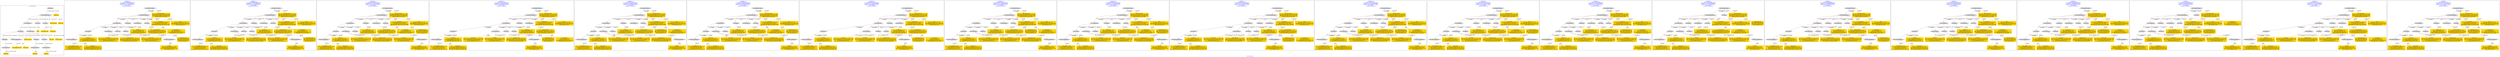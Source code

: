 digraph n0 {
fontcolor="blue"
remincross="true"
label="s20-s-lacma.xml"
subgraph cluster_0 {
label="1-correct model"
n2[style="filled",color="white",fillcolor="lightgray",label="E12_Production1"];
n3[style="filled",color="white",fillcolor="lightgray",label="E21_Person1"];
n4[style="filled",color="white",fillcolor="lightgray",label="E52_Time-Span1"];
n5[style="filled",color="white",fillcolor="lightgray",label="E69_Death1"];
n6[style="filled",color="white",fillcolor="lightgray",label="E82_Actor_Appellation1"];
n7[shape="plaintext",style="filled",fillcolor="gold",label="Artwork_in_Focus"];
n8[style="filled",color="white",fillcolor="lightgray",label="E53_Place1"];
n9[style="filled",color="white",fillcolor="lightgray",label="E67_Birth1"];
n10[shape="plaintext",style="filled",fillcolor="gold",label="Artist_URI"];
n11[style="filled",color="white",fillcolor="lightgray",label="E22_Man-Made_Object1"];
n12[style="filled",color="white",fillcolor="lightgray",label="E35_Title1"];
n13[style="filled",color="white",fillcolor="lightgray",label="E55_Type1"];
n14[shape="plaintext",style="filled",fillcolor="gold",label="Artwork_Details"];
n15[shape="plaintext",style="filled",fillcolor="gold",label="Object_URI"];
n16[shape="plaintext",style="filled",fillcolor="gold",label="Title"];
n17[style="filled",color="white",fillcolor="lightgray",label="E38_Image1"];
n18[shape="plaintext",style="filled",fillcolor="gold",label="Image_URL"];
n19[style="filled",color="white",fillcolor="lightgray",label="E48_Place_Name1"];
n20[shape="plaintext",style="filled",fillcolor="gold",label="Residence"];
n21[shape="plaintext",style="filled",fillcolor="gold",label="Production_Year"];
n22[style="filled",color="white",fillcolor="lightgray",label="E52_Time-Span2"];
n23[shape="plaintext",style="filled",fillcolor="gold",label="birth_date"];
n24[style="filled",color="white",fillcolor="lightgray",label="E52_Time-Span3"];
n25[shape="plaintext",style="filled",fillcolor="gold",label="death_date"];
n26[shape="plaintext",style="filled",fillcolor="gold",label="Classification_URI"];
n27[shape="plaintext",style="filled",fillcolor="gold",label="Classification"];
n28[shape="plaintext",style="filled",fillcolor="gold",label="Artist_Appellation_URI"];
n29[shape="plaintext",style="filled",fillcolor="gold",label="Artist_Name"];
}
subgraph cluster_1 {
label="candidate 0\nlink coherence:0.88\nnode coherence:0.9166666666666666\nconfidence:0.47770571053389227\nmapping score:0.512409840019234\ncost:24.99957\n-precision:0.44-recall:0.41"
n31[style="filled",color="white",fillcolor="lightgray",label="E12_Production1"];
n32[style="filled",color="white",fillcolor="lightgray",label="E21_Person1"];
n33[style="filled",color="white",fillcolor="lightgray",label="E52_Time-Span2"];
n34[style="filled",color="white",fillcolor="lightgray",label="E53_Place1"];
n35[style="filled",color="white",fillcolor="lightgray",label="E55_Type1"];
n36[style="filled",color="white",fillcolor="lightgray",label="E82_Actor_Appellation1"];
n37[style="filled",color="white",fillcolor="lightgray",label="E22_Man-Made_Object1"];
n38[style="filled",color="white",fillcolor="lightgray",label="E38_Image1"];
n39[style="filled",color="white",fillcolor="lightgray",label="E54_Dimension1"];
n40[style="filled",color="white",fillcolor="lightgray",label="E55_Type2"];
n41[style="filled",color="white",fillcolor="lightgray",label="E33_Linguistic_Object2"];
n42[style="filled",color="white",fillcolor="lightgray",label="E44_Place_Appellation1"];
n43[shape="plaintext",style="filled",fillcolor="gold",label="Classification_URI\n[E55_Type,classLink,0.686]\n[E57_Material,classLink,0.16]\n[E74_Group,classLink,0.142]\n[E55_Type,label,0.012]"];
n44[shape="plaintext",style="filled",fillcolor="gold",label="Artist_Appellation_URI\n[E82_Actor_Appellation,classLink,0.941]\n[E21_Person,classLink,0.042]\n[E30_Right,P3_has_note,0.013]\n[E33_Linguistic_Object,P3_has_note,0.005]"];
n45[shape="plaintext",style="filled",fillcolor="gold",label="birth_date\n[E52_Time-Span,P82a_begin_of_the_begin,0.625]\n[E52_Time-Span,P82_at_some_time_within,0.276]\n[E52_Time-Span,label,0.079]\n[E52_Time-Span,P82b_end_of_the_end,0.021]"];
n46[shape="plaintext",style="filled",fillcolor="gold",label="Artwork_in_Focus\n[E73_Information_Object,P3_has_note,0.305]\n[E22_Man-Made_Object,P3_has_note,0.292]\n[E33_Linguistic_Object,P3_has_note,0.235]\n[E39_Actor,P3_has_note,0.168]"];
n47[shape="plaintext",style="filled",fillcolor="gold",label="Object_URI\n[E22_Man-Made_Object,classLink,0.83]\n[E30_Right,P3_has_note,0.068]\n[E33_Linguistic_Object,P3_has_note,0.056]\n[E73_Information_Object,P3_has_note,0.045]"];
n48[shape="plaintext",style="filled",fillcolor="gold",label="Production_Year\n[E52_Time-Span,P82b_end_of_the_end,0.383]\n[E52_Time-Span,P82a_begin_of_the_begin,0.318]\n[E52_Time-Span,P82_at_some_time_within,0.232]\n[E12_Production,P3_has_note,0.067]"];
n49[shape="plaintext",style="filled",fillcolor="gold",label="Image_URL\n[E38_Image,classLink,0.461]\n[E39_Actor,classLink,0.222]\n[E22_Man-Made_Object,classLink,0.16]\n[E78_Collection,classLink,0.157]"];
n50[shape="plaintext",style="filled",fillcolor="gold",label="Title\n[E30_Right,P3_has_note,0.262]\n[E73_Information_Object,P3_has_note,0.259]\n[E22_Man-Made_Object,P3_has_note,0.254]\n[E35_Title,label,0.225]"];
n51[shape="plaintext",style="filled",fillcolor="gold",label="Artwork_Details\n[E54_Dimension,P3_has_note,0.399]\n[E73_Information_Object,P3_has_note,0.229]\n[E22_Man-Made_Object,P3_has_note,0.225]\n[E34_Inscription,P3_has_note,0.147]"];
n52[shape="plaintext",style="filled",fillcolor="gold",label="Residence\n[E12_Production,P3_has_note,0.351]\n[E44_Place_Appellation,label,0.324]\n[E33_Linguistic_Object,P3_has_note,0.182]\n[E35_Title,label,0.143]"];
n53[shape="plaintext",style="filled",fillcolor="gold",label="Artist_Name\n[E82_Actor_Appellation,label,0.307]\n[E73_Information_Object,P3_has_note,0.26]\n[E22_Man-Made_Object,P3_has_note,0.255]\n[E33_Linguistic_Object,P3_has_note,0.179]"];
n54[shape="plaintext",style="filled",fillcolor="gold",label="Classification\n[E55_Type,label,0.44]\n[E55_Type,classLink,0.33]\n[E33_Linguistic_Object,P3_has_note,0.146]\n[E30_Right,P3_has_note,0.084]"];
n55[shape="plaintext",style="filled",fillcolor="gold",label="Artist_URI\n[E21_Person,classLink,0.496]\n[E82_Actor_Appellation,classLink,0.295]\n[E30_Right,P3_has_note,0.154]\n[E33_Linguistic_Object,P3_has_note,0.055]"];
n56[shape="plaintext",style="filled",fillcolor="gold",label="death_date\n[E52_Time-Span,P82_at_some_time_within,0.308]\n[E52_Time-Span,P82a_begin_of_the_begin,0.26]\n[E52_Time-Span,label,0.253]\n[E52_Time-Span,P82b_end_of_the_end,0.18]"];
}
subgraph cluster_2 {
label="candidate 1\nlink coherence:0.88\nnode coherence:0.9166666666666666\nconfidence:0.47770571053389227\nmapping score:0.512409840019234\ncost:24.99959\n-precision:0.44-recall:0.41"
n58[style="filled",color="white",fillcolor="lightgray",label="E12_Production1"];
n59[style="filled",color="white",fillcolor="lightgray",label="E21_Person1"];
n60[style="filled",color="white",fillcolor="lightgray",label="E52_Time-Span2"];
n61[style="filled",color="white",fillcolor="lightgray",label="E53_Place1"];
n62[style="filled",color="white",fillcolor="lightgray",label="E55_Type1"];
n63[style="filled",color="white",fillcolor="lightgray",label="E82_Actor_Appellation1"];
n64[style="filled",color="white",fillcolor="lightgray",label="E22_Man-Made_Object1"];
n65[style="filled",color="white",fillcolor="lightgray",label="E38_Image1"];
n66[style="filled",color="white",fillcolor="lightgray",label="E54_Dimension1"];
n67[style="filled",color="white",fillcolor="lightgray",label="E55_Type3"];
n68[style="filled",color="white",fillcolor="lightgray",label="E33_Linguistic_Object2"];
n69[style="filled",color="white",fillcolor="lightgray",label="E44_Place_Appellation1"];
n70[shape="plaintext",style="filled",fillcolor="gold",label="Classification_URI\n[E55_Type,classLink,0.686]\n[E57_Material,classLink,0.16]\n[E74_Group,classLink,0.142]\n[E55_Type,label,0.012]"];
n71[shape="plaintext",style="filled",fillcolor="gold",label="Artist_Appellation_URI\n[E82_Actor_Appellation,classLink,0.941]\n[E21_Person,classLink,0.042]\n[E30_Right,P3_has_note,0.013]\n[E33_Linguistic_Object,P3_has_note,0.005]"];
n72[shape="plaintext",style="filled",fillcolor="gold",label="birth_date\n[E52_Time-Span,P82a_begin_of_the_begin,0.625]\n[E52_Time-Span,P82_at_some_time_within,0.276]\n[E52_Time-Span,label,0.079]\n[E52_Time-Span,P82b_end_of_the_end,0.021]"];
n73[shape="plaintext",style="filled",fillcolor="gold",label="Classification\n[E55_Type,label,0.44]\n[E55_Type,classLink,0.33]\n[E33_Linguistic_Object,P3_has_note,0.146]\n[E30_Right,P3_has_note,0.084]"];
n74[shape="plaintext",style="filled",fillcolor="gold",label="Artwork_in_Focus\n[E73_Information_Object,P3_has_note,0.305]\n[E22_Man-Made_Object,P3_has_note,0.292]\n[E33_Linguistic_Object,P3_has_note,0.235]\n[E39_Actor,P3_has_note,0.168]"];
n75[shape="plaintext",style="filled",fillcolor="gold",label="Object_URI\n[E22_Man-Made_Object,classLink,0.83]\n[E30_Right,P3_has_note,0.068]\n[E33_Linguistic_Object,P3_has_note,0.056]\n[E73_Information_Object,P3_has_note,0.045]"];
n76[shape="plaintext",style="filled",fillcolor="gold",label="Production_Year\n[E52_Time-Span,P82b_end_of_the_end,0.383]\n[E52_Time-Span,P82a_begin_of_the_begin,0.318]\n[E52_Time-Span,P82_at_some_time_within,0.232]\n[E12_Production,P3_has_note,0.067]"];
n77[shape="plaintext",style="filled",fillcolor="gold",label="Image_URL\n[E38_Image,classLink,0.461]\n[E39_Actor,classLink,0.222]\n[E22_Man-Made_Object,classLink,0.16]\n[E78_Collection,classLink,0.157]"];
n78[shape="plaintext",style="filled",fillcolor="gold",label="Title\n[E30_Right,P3_has_note,0.262]\n[E73_Information_Object,P3_has_note,0.259]\n[E22_Man-Made_Object,P3_has_note,0.254]\n[E35_Title,label,0.225]"];
n79[shape="plaintext",style="filled",fillcolor="gold",label="Artwork_Details\n[E54_Dimension,P3_has_note,0.399]\n[E73_Information_Object,P3_has_note,0.229]\n[E22_Man-Made_Object,P3_has_note,0.225]\n[E34_Inscription,P3_has_note,0.147]"];
n80[shape="plaintext",style="filled",fillcolor="gold",label="Residence\n[E12_Production,P3_has_note,0.351]\n[E44_Place_Appellation,label,0.324]\n[E33_Linguistic_Object,P3_has_note,0.182]\n[E35_Title,label,0.143]"];
n81[shape="plaintext",style="filled",fillcolor="gold",label="Artist_Name\n[E82_Actor_Appellation,label,0.307]\n[E73_Information_Object,P3_has_note,0.26]\n[E22_Man-Made_Object,P3_has_note,0.255]\n[E33_Linguistic_Object,P3_has_note,0.179]"];
n82[shape="plaintext",style="filled",fillcolor="gold",label="Artist_URI\n[E21_Person,classLink,0.496]\n[E82_Actor_Appellation,classLink,0.295]\n[E30_Right,P3_has_note,0.154]\n[E33_Linguistic_Object,P3_has_note,0.055]"];
n83[shape="plaintext",style="filled",fillcolor="gold",label="death_date\n[E52_Time-Span,P82_at_some_time_within,0.308]\n[E52_Time-Span,P82a_begin_of_the_begin,0.26]\n[E52_Time-Span,label,0.253]\n[E52_Time-Span,P82b_end_of_the_end,0.18]"];
}
subgraph cluster_3 {
label="candidate 10\nlink coherence:0.875\nnode coherence:0.9130434782608695\nconfidence:0.47770571053389227\nmapping score:0.5231068724553968\ncost:23.99964\n-precision:0.5-recall:0.44"
n85[style="filled",color="white",fillcolor="lightgray",label="E12_Production1"];
n86[style="filled",color="white",fillcolor="lightgray",label="E21_Person1"];
n87[style="filled",color="white",fillcolor="lightgray",label="E52_Time-Span2"];
n88[style="filled",color="white",fillcolor="lightgray",label="E53_Place1"];
n89[style="filled",color="white",fillcolor="lightgray",label="E82_Actor_Appellation1"];
n90[style="filled",color="white",fillcolor="lightgray",label="E22_Man-Made_Object1"];
n91[style="filled",color="white",fillcolor="lightgray",label="E38_Image1"];
n92[style="filled",color="white",fillcolor="lightgray",label="E54_Dimension1"];
n93[style="filled",color="white",fillcolor="lightgray",label="E55_Type3"];
n94[style="filled",color="white",fillcolor="lightgray",label="E33_Linguistic_Object2"];
n95[style="filled",color="white",fillcolor="lightgray",label="E44_Place_Appellation1"];
n96[shape="plaintext",style="filled",fillcolor="gold",label="Artist_Appellation_URI\n[E82_Actor_Appellation,classLink,0.941]\n[E21_Person,classLink,0.042]\n[E30_Right,P3_has_note,0.013]\n[E33_Linguistic_Object,P3_has_note,0.005]"];
n97[shape="plaintext",style="filled",fillcolor="gold",label="birth_date\n[E52_Time-Span,P82a_begin_of_the_begin,0.625]\n[E52_Time-Span,P82_at_some_time_within,0.276]\n[E52_Time-Span,label,0.079]\n[E52_Time-Span,P82b_end_of_the_end,0.021]"];
n98[shape="plaintext",style="filled",fillcolor="gold",label="Classification\n[E55_Type,label,0.44]\n[E55_Type,classLink,0.33]\n[E33_Linguistic_Object,P3_has_note,0.146]\n[E30_Right,P3_has_note,0.084]"];
n99[shape="plaintext",style="filled",fillcolor="gold",label="Artwork_in_Focus\n[E73_Information_Object,P3_has_note,0.305]\n[E22_Man-Made_Object,P3_has_note,0.292]\n[E33_Linguistic_Object,P3_has_note,0.235]\n[E39_Actor,P3_has_note,0.168]"];
n100[shape="plaintext",style="filled",fillcolor="gold",label="Object_URI\n[E22_Man-Made_Object,classLink,0.83]\n[E30_Right,P3_has_note,0.068]\n[E33_Linguistic_Object,P3_has_note,0.056]\n[E73_Information_Object,P3_has_note,0.045]"];
n101[shape="plaintext",style="filled",fillcolor="gold",label="Production_Year\n[E52_Time-Span,P82b_end_of_the_end,0.383]\n[E52_Time-Span,P82a_begin_of_the_begin,0.318]\n[E52_Time-Span,P82_at_some_time_within,0.232]\n[E12_Production,P3_has_note,0.067]"];
n102[shape="plaintext",style="filled",fillcolor="gold",label="Image_URL\n[E38_Image,classLink,0.461]\n[E39_Actor,classLink,0.222]\n[E22_Man-Made_Object,classLink,0.16]\n[E78_Collection,classLink,0.157]"];
n103[shape="plaintext",style="filled",fillcolor="gold",label="Title\n[E30_Right,P3_has_note,0.262]\n[E73_Information_Object,P3_has_note,0.259]\n[E22_Man-Made_Object,P3_has_note,0.254]\n[E35_Title,label,0.225]"];
n104[shape="plaintext",style="filled",fillcolor="gold",label="Classification_URI\n[E55_Type,classLink,0.686]\n[E57_Material,classLink,0.16]\n[E74_Group,classLink,0.142]\n[E55_Type,label,0.012]"];
n105[shape="plaintext",style="filled",fillcolor="gold",label="Artwork_Details\n[E54_Dimension,P3_has_note,0.399]\n[E73_Information_Object,P3_has_note,0.229]\n[E22_Man-Made_Object,P3_has_note,0.225]\n[E34_Inscription,P3_has_note,0.147]"];
n106[shape="plaintext",style="filled",fillcolor="gold",label="Residence\n[E12_Production,P3_has_note,0.351]\n[E44_Place_Appellation,label,0.324]\n[E33_Linguistic_Object,P3_has_note,0.182]\n[E35_Title,label,0.143]"];
n107[shape="plaintext",style="filled",fillcolor="gold",label="Artist_Name\n[E82_Actor_Appellation,label,0.307]\n[E73_Information_Object,P3_has_note,0.26]\n[E22_Man-Made_Object,P3_has_note,0.255]\n[E33_Linguistic_Object,P3_has_note,0.179]"];
n108[shape="plaintext",style="filled",fillcolor="gold",label="Artist_URI\n[E21_Person,classLink,0.496]\n[E82_Actor_Appellation,classLink,0.295]\n[E30_Right,P3_has_note,0.154]\n[E33_Linguistic_Object,P3_has_note,0.055]"];
n109[shape="plaintext",style="filled",fillcolor="gold",label="death_date\n[E52_Time-Span,P82_at_some_time_within,0.308]\n[E52_Time-Span,P82a_begin_of_the_begin,0.26]\n[E52_Time-Span,label,0.253]\n[E52_Time-Span,P82b_end_of_the_end,0.18]"];
}
subgraph cluster_4 {
label="candidate 11\nlink coherence:0.875\nnode coherence:0.9130434782608695\nconfidence:0.4629993808160667\nmapping score:0.5182047625494549\ncost:122.99959\n-precision:0.5-recall:0.44"
n111[style="filled",color="white",fillcolor="lightgray",label="E12_Production1"];
n112[style="filled",color="white",fillcolor="lightgray",label="E21_Person1"];
n113[style="filled",color="white",fillcolor="lightgray",label="E52_Time-Span2"];
n114[style="filled",color="white",fillcolor="lightgray",label="E53_Place1"];
n115[style="filled",color="white",fillcolor="lightgray",label="E55_Type1"];
n116[style="filled",color="white",fillcolor="lightgray",label="E82_Actor_Appellation1"];
n117[style="filled",color="white",fillcolor="lightgray",label="E22_Man-Made_Object1"];
n118[style="filled",color="white",fillcolor="lightgray",label="E38_Image1"];
n119[style="filled",color="white",fillcolor="lightgray",label="E54_Dimension1"];
n120[style="filled",color="white",fillcolor="lightgray",label="E33_Linguistic_Object2"];
n121[style="filled",color="white",fillcolor="lightgray",label="E44_Place_Appellation1"];
n122[shape="plaintext",style="filled",fillcolor="gold",label="Classification_URI\n[E55_Type,classLink,0.686]\n[E57_Material,classLink,0.16]\n[E74_Group,classLink,0.142]\n[E55_Type,label,0.012]"];
n123[shape="plaintext",style="filled",fillcolor="gold",label="Artist_Appellation_URI\n[E82_Actor_Appellation,classLink,0.941]\n[E21_Person,classLink,0.042]\n[E30_Right,P3_has_note,0.013]\n[E33_Linguistic_Object,P3_has_note,0.005]"];
n124[shape="plaintext",style="filled",fillcolor="gold",label="Classification\n[E55_Type,label,0.44]\n[E55_Type,classLink,0.33]\n[E33_Linguistic_Object,P3_has_note,0.146]\n[E30_Right,P3_has_note,0.084]"];
n125[shape="plaintext",style="filled",fillcolor="gold",label="death_date\n[E52_Time-Span,P82_at_some_time_within,0.308]\n[E52_Time-Span,P82a_begin_of_the_begin,0.26]\n[E52_Time-Span,label,0.253]\n[E52_Time-Span,P82b_end_of_the_end,0.18]"];
n126[shape="plaintext",style="filled",fillcolor="gold",label="birth_date\n[E52_Time-Span,P82a_begin_of_the_begin,0.625]\n[E52_Time-Span,P82_at_some_time_within,0.276]\n[E52_Time-Span,label,0.079]\n[E52_Time-Span,P82b_end_of_the_end,0.021]"];
n127[shape="plaintext",style="filled",fillcolor="gold",label="Artwork_in_Focus\n[E73_Information_Object,P3_has_note,0.305]\n[E22_Man-Made_Object,P3_has_note,0.292]\n[E33_Linguistic_Object,P3_has_note,0.235]\n[E39_Actor,P3_has_note,0.168]"];
n128[shape="plaintext",style="filled",fillcolor="gold",label="Object_URI\n[E22_Man-Made_Object,classLink,0.83]\n[E30_Right,P3_has_note,0.068]\n[E33_Linguistic_Object,P3_has_note,0.056]\n[E73_Information_Object,P3_has_note,0.045]"];
n129[shape="plaintext",style="filled",fillcolor="gold",label="Image_URL\n[E38_Image,classLink,0.461]\n[E39_Actor,classLink,0.222]\n[E22_Man-Made_Object,classLink,0.16]\n[E78_Collection,classLink,0.157]"];
n130[shape="plaintext",style="filled",fillcolor="gold",label="Title\n[E30_Right,P3_has_note,0.262]\n[E73_Information_Object,P3_has_note,0.259]\n[E22_Man-Made_Object,P3_has_note,0.254]\n[E35_Title,label,0.225]"];
n131[shape="plaintext",style="filled",fillcolor="gold",label="Artwork_Details\n[E54_Dimension,P3_has_note,0.399]\n[E73_Information_Object,P3_has_note,0.229]\n[E22_Man-Made_Object,P3_has_note,0.225]\n[E34_Inscription,P3_has_note,0.147]"];
n132[shape="plaintext",style="filled",fillcolor="gold",label="Residence\n[E12_Production,P3_has_note,0.351]\n[E44_Place_Appellation,label,0.324]\n[E33_Linguistic_Object,P3_has_note,0.182]\n[E35_Title,label,0.143]"];
n133[shape="plaintext",style="filled",fillcolor="gold",label="Artist_Name\n[E82_Actor_Appellation,label,0.307]\n[E73_Information_Object,P3_has_note,0.26]\n[E22_Man-Made_Object,P3_has_note,0.255]\n[E33_Linguistic_Object,P3_has_note,0.179]"];
n134[shape="plaintext",style="filled",fillcolor="gold",label="Artist_URI\n[E21_Person,classLink,0.496]\n[E82_Actor_Appellation,classLink,0.295]\n[E30_Right,P3_has_note,0.154]\n[E33_Linguistic_Object,P3_has_note,0.055]"];
n135[shape="plaintext",style="filled",fillcolor="gold",label="Production_Year\n[E52_Time-Span,P82b_end_of_the_end,0.383]\n[E52_Time-Span,P82a_begin_of_the_begin,0.318]\n[E52_Time-Span,P82_at_some_time_within,0.232]\n[E12_Production,P3_has_note,0.067]"];
}
subgraph cluster_5 {
label="candidate 12\nlink coherence:0.875\nnode coherence:0.9130434782608695\nconfidence:0.4629993808160667\nmapping score:0.5182047625494549\ncost:122.99962\n-precision:0.54-recall:0.48"
n137[style="filled",color="white",fillcolor="lightgray",label="E12_Production1"];
n138[style="filled",color="white",fillcolor="lightgray",label="E21_Person1"];
n139[style="filled",color="white",fillcolor="lightgray",label="E52_Time-Span2"];
n140[style="filled",color="white",fillcolor="lightgray",label="E53_Place1"];
n141[style="filled",color="white",fillcolor="lightgray",label="E82_Actor_Appellation1"];
n142[style="filled",color="white",fillcolor="lightgray",label="E22_Man-Made_Object1"];
n143[style="filled",color="white",fillcolor="lightgray",label="E38_Image1"];
n144[style="filled",color="white",fillcolor="lightgray",label="E54_Dimension1"];
n145[style="filled",color="white",fillcolor="lightgray",label="E55_Type2"];
n146[style="filled",color="white",fillcolor="lightgray",label="E33_Linguistic_Object2"];
n147[style="filled",color="white",fillcolor="lightgray",label="E44_Place_Appellation1"];
n148[shape="plaintext",style="filled",fillcolor="gold",label="Artist_Appellation_URI\n[E82_Actor_Appellation,classLink,0.941]\n[E21_Person,classLink,0.042]\n[E30_Right,P3_has_note,0.013]\n[E33_Linguistic_Object,P3_has_note,0.005]"];
n149[shape="plaintext",style="filled",fillcolor="gold",label="death_date\n[E52_Time-Span,P82_at_some_time_within,0.308]\n[E52_Time-Span,P82a_begin_of_the_begin,0.26]\n[E52_Time-Span,label,0.253]\n[E52_Time-Span,P82b_end_of_the_end,0.18]"];
n150[shape="plaintext",style="filled",fillcolor="gold",label="birth_date\n[E52_Time-Span,P82a_begin_of_the_begin,0.625]\n[E52_Time-Span,P82_at_some_time_within,0.276]\n[E52_Time-Span,label,0.079]\n[E52_Time-Span,P82b_end_of_the_end,0.021]"];
n151[shape="plaintext",style="filled",fillcolor="gold",label="Artwork_in_Focus\n[E73_Information_Object,P3_has_note,0.305]\n[E22_Man-Made_Object,P3_has_note,0.292]\n[E33_Linguistic_Object,P3_has_note,0.235]\n[E39_Actor,P3_has_note,0.168]"];
n152[shape="plaintext",style="filled",fillcolor="gold",label="Object_URI\n[E22_Man-Made_Object,classLink,0.83]\n[E30_Right,P3_has_note,0.068]\n[E33_Linguistic_Object,P3_has_note,0.056]\n[E73_Information_Object,P3_has_note,0.045]"];
n153[shape="plaintext",style="filled",fillcolor="gold",label="Classification_URI\n[E55_Type,classLink,0.686]\n[E57_Material,classLink,0.16]\n[E74_Group,classLink,0.142]\n[E55_Type,label,0.012]"];
n154[shape="plaintext",style="filled",fillcolor="gold",label="Image_URL\n[E38_Image,classLink,0.461]\n[E39_Actor,classLink,0.222]\n[E22_Man-Made_Object,classLink,0.16]\n[E78_Collection,classLink,0.157]"];
n155[shape="plaintext",style="filled",fillcolor="gold",label="Title\n[E30_Right,P3_has_note,0.262]\n[E73_Information_Object,P3_has_note,0.259]\n[E22_Man-Made_Object,P3_has_note,0.254]\n[E35_Title,label,0.225]"];
n156[shape="plaintext",style="filled",fillcolor="gold",label="Artwork_Details\n[E54_Dimension,P3_has_note,0.399]\n[E73_Information_Object,P3_has_note,0.229]\n[E22_Man-Made_Object,P3_has_note,0.225]\n[E34_Inscription,P3_has_note,0.147]"];
n157[shape="plaintext",style="filled",fillcolor="gold",label="Residence\n[E12_Production,P3_has_note,0.351]\n[E44_Place_Appellation,label,0.324]\n[E33_Linguistic_Object,P3_has_note,0.182]\n[E35_Title,label,0.143]"];
n158[shape="plaintext",style="filled",fillcolor="gold",label="Artist_Name\n[E82_Actor_Appellation,label,0.307]\n[E73_Information_Object,P3_has_note,0.26]\n[E22_Man-Made_Object,P3_has_note,0.255]\n[E33_Linguistic_Object,P3_has_note,0.179]"];
n159[shape="plaintext",style="filled",fillcolor="gold",label="Classification\n[E55_Type,label,0.44]\n[E55_Type,classLink,0.33]\n[E33_Linguistic_Object,P3_has_note,0.146]\n[E30_Right,P3_has_note,0.084]"];
n160[shape="plaintext",style="filled",fillcolor="gold",label="Artist_URI\n[E21_Person,classLink,0.496]\n[E82_Actor_Appellation,classLink,0.295]\n[E30_Right,P3_has_note,0.154]\n[E33_Linguistic_Object,P3_has_note,0.055]"];
n161[shape="plaintext",style="filled",fillcolor="gold",label="Production_Year\n[E52_Time-Span,P82b_end_of_the_end,0.383]\n[E52_Time-Span,P82a_begin_of_the_begin,0.318]\n[E52_Time-Span,P82_at_some_time_within,0.232]\n[E12_Production,P3_has_note,0.067]"];
}
subgraph cluster_6 {
label="candidate 13\nlink coherence:0.875\nnode coherence:0.9130434782608695\nconfidence:0.4629993808160667\nmapping score:0.5182047625494549\ncost:122.99964\n-precision:0.54-recall:0.48"
n163[style="filled",color="white",fillcolor="lightgray",label="E12_Production1"];
n164[style="filled",color="white",fillcolor="lightgray",label="E21_Person1"];
n165[style="filled",color="white",fillcolor="lightgray",label="E52_Time-Span2"];
n166[style="filled",color="white",fillcolor="lightgray",label="E53_Place1"];
n167[style="filled",color="white",fillcolor="lightgray",label="E82_Actor_Appellation1"];
n168[style="filled",color="white",fillcolor="lightgray",label="E22_Man-Made_Object1"];
n169[style="filled",color="white",fillcolor="lightgray",label="E38_Image1"];
n170[style="filled",color="white",fillcolor="lightgray",label="E54_Dimension1"];
n171[style="filled",color="white",fillcolor="lightgray",label="E55_Type3"];
n172[style="filled",color="white",fillcolor="lightgray",label="E33_Linguistic_Object2"];
n173[style="filled",color="white",fillcolor="lightgray",label="E44_Place_Appellation1"];
n174[shape="plaintext",style="filled",fillcolor="gold",label="Artist_Appellation_URI\n[E82_Actor_Appellation,classLink,0.941]\n[E21_Person,classLink,0.042]\n[E30_Right,P3_has_note,0.013]\n[E33_Linguistic_Object,P3_has_note,0.005]"];
n175[shape="plaintext",style="filled",fillcolor="gold",label="death_date\n[E52_Time-Span,P82_at_some_time_within,0.308]\n[E52_Time-Span,P82a_begin_of_the_begin,0.26]\n[E52_Time-Span,label,0.253]\n[E52_Time-Span,P82b_end_of_the_end,0.18]"];
n176[shape="plaintext",style="filled",fillcolor="gold",label="birth_date\n[E52_Time-Span,P82a_begin_of_the_begin,0.625]\n[E52_Time-Span,P82_at_some_time_within,0.276]\n[E52_Time-Span,label,0.079]\n[E52_Time-Span,P82b_end_of_the_end,0.021]"];
n177[shape="plaintext",style="filled",fillcolor="gold",label="Classification\n[E55_Type,label,0.44]\n[E55_Type,classLink,0.33]\n[E33_Linguistic_Object,P3_has_note,0.146]\n[E30_Right,P3_has_note,0.084]"];
n178[shape="plaintext",style="filled",fillcolor="gold",label="Artwork_in_Focus\n[E73_Information_Object,P3_has_note,0.305]\n[E22_Man-Made_Object,P3_has_note,0.292]\n[E33_Linguistic_Object,P3_has_note,0.235]\n[E39_Actor,P3_has_note,0.168]"];
n179[shape="plaintext",style="filled",fillcolor="gold",label="Object_URI\n[E22_Man-Made_Object,classLink,0.83]\n[E30_Right,P3_has_note,0.068]\n[E33_Linguistic_Object,P3_has_note,0.056]\n[E73_Information_Object,P3_has_note,0.045]"];
n180[shape="plaintext",style="filled",fillcolor="gold",label="Image_URL\n[E38_Image,classLink,0.461]\n[E39_Actor,classLink,0.222]\n[E22_Man-Made_Object,classLink,0.16]\n[E78_Collection,classLink,0.157]"];
n181[shape="plaintext",style="filled",fillcolor="gold",label="Title\n[E30_Right,P3_has_note,0.262]\n[E73_Information_Object,P3_has_note,0.259]\n[E22_Man-Made_Object,P3_has_note,0.254]\n[E35_Title,label,0.225]"];
n182[shape="plaintext",style="filled",fillcolor="gold",label="Classification_URI\n[E55_Type,classLink,0.686]\n[E57_Material,classLink,0.16]\n[E74_Group,classLink,0.142]\n[E55_Type,label,0.012]"];
n183[shape="plaintext",style="filled",fillcolor="gold",label="Artwork_Details\n[E54_Dimension,P3_has_note,0.399]\n[E73_Information_Object,P3_has_note,0.229]\n[E22_Man-Made_Object,P3_has_note,0.225]\n[E34_Inscription,P3_has_note,0.147]"];
n184[shape="plaintext",style="filled",fillcolor="gold",label="Residence\n[E12_Production,P3_has_note,0.351]\n[E44_Place_Appellation,label,0.324]\n[E33_Linguistic_Object,P3_has_note,0.182]\n[E35_Title,label,0.143]"];
n185[shape="plaintext",style="filled",fillcolor="gold",label="Artist_Name\n[E82_Actor_Appellation,label,0.307]\n[E73_Information_Object,P3_has_note,0.26]\n[E22_Man-Made_Object,P3_has_note,0.255]\n[E33_Linguistic_Object,P3_has_note,0.179]"];
n186[shape="plaintext",style="filled",fillcolor="gold",label="Artist_URI\n[E21_Person,classLink,0.496]\n[E82_Actor_Appellation,classLink,0.295]\n[E30_Right,P3_has_note,0.154]\n[E33_Linguistic_Object,P3_has_note,0.055]"];
n187[shape="plaintext",style="filled",fillcolor="gold",label="Production_Year\n[E52_Time-Span,P82b_end_of_the_end,0.383]\n[E52_Time-Span,P82a_begin_of_the_begin,0.318]\n[E52_Time-Span,P82_at_some_time_within,0.232]\n[E12_Production,P3_has_note,0.067]"];
}
subgraph cluster_7 {
label="candidate 14\nlink coherence:0.875\nnode coherence:0.9130434782608695\nconfidence:0.45777900664487886\nmapping score:0.5164646378257257\ncost:23.99959\n-precision:0.5-recall:0.44"
n189[style="filled",color="white",fillcolor="lightgray",label="E12_Production1"];
n190[style="filled",color="white",fillcolor="lightgray",label="E21_Person1"];
n191[style="filled",color="white",fillcolor="lightgray",label="E52_Time-Span2"];
n192[style="filled",color="white",fillcolor="lightgray",label="E53_Place1"];
n193[style="filled",color="white",fillcolor="lightgray",label="E55_Type1"];
n194[style="filled",color="white",fillcolor="lightgray",label="E82_Actor_Appellation1"];
n195[style="filled",color="white",fillcolor="lightgray",label="E22_Man-Made_Object1"];
n196[style="filled",color="white",fillcolor="lightgray",label="E38_Image1"];
n197[style="filled",color="white",fillcolor="lightgray",label="E54_Dimension1"];
n198[style="filled",color="white",fillcolor="lightgray",label="E33_Linguistic_Object2"];
n199[style="filled",color="white",fillcolor="lightgray",label="E44_Place_Appellation1"];
n200[shape="plaintext",style="filled",fillcolor="gold",label="Classification_URI\n[E55_Type,classLink,0.686]\n[E57_Material,classLink,0.16]\n[E74_Group,classLink,0.142]\n[E55_Type,label,0.012]"];
n201[shape="plaintext",style="filled",fillcolor="gold",label="Artist_Appellation_URI\n[E82_Actor_Appellation,classLink,0.941]\n[E21_Person,classLink,0.042]\n[E30_Right,P3_has_note,0.013]\n[E33_Linguistic_Object,P3_has_note,0.005]"];
n202[shape="plaintext",style="filled",fillcolor="gold",label="Classification\n[E55_Type,label,0.44]\n[E55_Type,classLink,0.33]\n[E33_Linguistic_Object,P3_has_note,0.146]\n[E30_Right,P3_has_note,0.084]"];
n203[shape="plaintext",style="filled",fillcolor="gold",label="birth_date\n[E52_Time-Span,P82a_begin_of_the_begin,0.625]\n[E52_Time-Span,P82_at_some_time_within,0.276]\n[E52_Time-Span,label,0.079]\n[E52_Time-Span,P82b_end_of_the_end,0.021]"];
n204[shape="plaintext",style="filled",fillcolor="gold",label="Artwork_in_Focus\n[E73_Information_Object,P3_has_note,0.305]\n[E22_Man-Made_Object,P3_has_note,0.292]\n[E33_Linguistic_Object,P3_has_note,0.235]\n[E39_Actor,P3_has_note,0.168]"];
n205[shape="plaintext",style="filled",fillcolor="gold",label="Object_URI\n[E22_Man-Made_Object,classLink,0.83]\n[E30_Right,P3_has_note,0.068]\n[E33_Linguistic_Object,P3_has_note,0.056]\n[E73_Information_Object,P3_has_note,0.045]"];
n206[shape="plaintext",style="filled",fillcolor="gold",label="death_date\n[E52_Time-Span,P82_at_some_time_within,0.308]\n[E52_Time-Span,P82a_begin_of_the_begin,0.26]\n[E52_Time-Span,label,0.253]\n[E52_Time-Span,P82b_end_of_the_end,0.18]"];
n207[shape="plaintext",style="filled",fillcolor="gold",label="Image_URL\n[E38_Image,classLink,0.461]\n[E39_Actor,classLink,0.222]\n[E22_Man-Made_Object,classLink,0.16]\n[E78_Collection,classLink,0.157]"];
n208[shape="plaintext",style="filled",fillcolor="gold",label="Title\n[E30_Right,P3_has_note,0.262]\n[E73_Information_Object,P3_has_note,0.259]\n[E22_Man-Made_Object,P3_has_note,0.254]\n[E35_Title,label,0.225]"];
n209[shape="plaintext",style="filled",fillcolor="gold",label="Artwork_Details\n[E54_Dimension,P3_has_note,0.399]\n[E73_Information_Object,P3_has_note,0.229]\n[E22_Man-Made_Object,P3_has_note,0.225]\n[E34_Inscription,P3_has_note,0.147]"];
n210[shape="plaintext",style="filled",fillcolor="gold",label="Residence\n[E12_Production,P3_has_note,0.351]\n[E44_Place_Appellation,label,0.324]\n[E33_Linguistic_Object,P3_has_note,0.182]\n[E35_Title,label,0.143]"];
n211[shape="plaintext",style="filled",fillcolor="gold",label="Artist_Name\n[E82_Actor_Appellation,label,0.307]\n[E73_Information_Object,P3_has_note,0.26]\n[E22_Man-Made_Object,P3_has_note,0.255]\n[E33_Linguistic_Object,P3_has_note,0.179]"];
n212[shape="plaintext",style="filled",fillcolor="gold",label="Artist_URI\n[E21_Person,classLink,0.496]\n[E82_Actor_Appellation,classLink,0.295]\n[E30_Right,P3_has_note,0.154]\n[E33_Linguistic_Object,P3_has_note,0.055]"];
n213[shape="plaintext",style="filled",fillcolor="gold",label="Production_Year\n[E52_Time-Span,P82b_end_of_the_end,0.383]\n[E52_Time-Span,P82a_begin_of_the_begin,0.318]\n[E52_Time-Span,P82_at_some_time_within,0.232]\n[E12_Production,P3_has_note,0.067]"];
}
subgraph cluster_8 {
label="candidate 15\nlink coherence:0.875\nnode coherence:0.9130434782608695\nconfidence:0.45777900664487886\nmapping score:0.5164646378257257\ncost:23.99962\n-precision:0.54-recall:0.48"
n215[style="filled",color="white",fillcolor="lightgray",label="E12_Production1"];
n216[style="filled",color="white",fillcolor="lightgray",label="E21_Person1"];
n217[style="filled",color="white",fillcolor="lightgray",label="E52_Time-Span2"];
n218[style="filled",color="white",fillcolor="lightgray",label="E53_Place1"];
n219[style="filled",color="white",fillcolor="lightgray",label="E82_Actor_Appellation1"];
n220[style="filled",color="white",fillcolor="lightgray",label="E22_Man-Made_Object1"];
n221[style="filled",color="white",fillcolor="lightgray",label="E38_Image1"];
n222[style="filled",color="white",fillcolor="lightgray",label="E54_Dimension1"];
n223[style="filled",color="white",fillcolor="lightgray",label="E55_Type2"];
n224[style="filled",color="white",fillcolor="lightgray",label="E33_Linguistic_Object2"];
n225[style="filled",color="white",fillcolor="lightgray",label="E44_Place_Appellation1"];
n226[shape="plaintext",style="filled",fillcolor="gold",label="Artist_Appellation_URI\n[E82_Actor_Appellation,classLink,0.941]\n[E21_Person,classLink,0.042]\n[E30_Right,P3_has_note,0.013]\n[E33_Linguistic_Object,P3_has_note,0.005]"];
n227[shape="plaintext",style="filled",fillcolor="gold",label="birth_date\n[E52_Time-Span,P82a_begin_of_the_begin,0.625]\n[E52_Time-Span,P82_at_some_time_within,0.276]\n[E52_Time-Span,label,0.079]\n[E52_Time-Span,P82b_end_of_the_end,0.021]"];
n228[shape="plaintext",style="filled",fillcolor="gold",label="Artwork_in_Focus\n[E73_Information_Object,P3_has_note,0.305]\n[E22_Man-Made_Object,P3_has_note,0.292]\n[E33_Linguistic_Object,P3_has_note,0.235]\n[E39_Actor,P3_has_note,0.168]"];
n229[shape="plaintext",style="filled",fillcolor="gold",label="Object_URI\n[E22_Man-Made_Object,classLink,0.83]\n[E30_Right,P3_has_note,0.068]\n[E33_Linguistic_Object,P3_has_note,0.056]\n[E73_Information_Object,P3_has_note,0.045]"];
n230[shape="plaintext",style="filled",fillcolor="gold",label="Classification_URI\n[E55_Type,classLink,0.686]\n[E57_Material,classLink,0.16]\n[E74_Group,classLink,0.142]\n[E55_Type,label,0.012]"];
n231[shape="plaintext",style="filled",fillcolor="gold",label="death_date\n[E52_Time-Span,P82_at_some_time_within,0.308]\n[E52_Time-Span,P82a_begin_of_the_begin,0.26]\n[E52_Time-Span,label,0.253]\n[E52_Time-Span,P82b_end_of_the_end,0.18]"];
n232[shape="plaintext",style="filled",fillcolor="gold",label="Image_URL\n[E38_Image,classLink,0.461]\n[E39_Actor,classLink,0.222]\n[E22_Man-Made_Object,classLink,0.16]\n[E78_Collection,classLink,0.157]"];
n233[shape="plaintext",style="filled",fillcolor="gold",label="Title\n[E30_Right,P3_has_note,0.262]\n[E73_Information_Object,P3_has_note,0.259]\n[E22_Man-Made_Object,P3_has_note,0.254]\n[E35_Title,label,0.225]"];
n234[shape="plaintext",style="filled",fillcolor="gold",label="Artwork_Details\n[E54_Dimension,P3_has_note,0.399]\n[E73_Information_Object,P3_has_note,0.229]\n[E22_Man-Made_Object,P3_has_note,0.225]\n[E34_Inscription,P3_has_note,0.147]"];
n235[shape="plaintext",style="filled",fillcolor="gold",label="Residence\n[E12_Production,P3_has_note,0.351]\n[E44_Place_Appellation,label,0.324]\n[E33_Linguistic_Object,P3_has_note,0.182]\n[E35_Title,label,0.143]"];
n236[shape="plaintext",style="filled",fillcolor="gold",label="Artist_Name\n[E82_Actor_Appellation,label,0.307]\n[E73_Information_Object,P3_has_note,0.26]\n[E22_Man-Made_Object,P3_has_note,0.255]\n[E33_Linguistic_Object,P3_has_note,0.179]"];
n237[shape="plaintext",style="filled",fillcolor="gold",label="Classification\n[E55_Type,label,0.44]\n[E55_Type,classLink,0.33]\n[E33_Linguistic_Object,P3_has_note,0.146]\n[E30_Right,P3_has_note,0.084]"];
n238[shape="plaintext",style="filled",fillcolor="gold",label="Artist_URI\n[E21_Person,classLink,0.496]\n[E82_Actor_Appellation,classLink,0.295]\n[E30_Right,P3_has_note,0.154]\n[E33_Linguistic_Object,P3_has_note,0.055]"];
n239[shape="plaintext",style="filled",fillcolor="gold",label="Production_Year\n[E52_Time-Span,P82b_end_of_the_end,0.383]\n[E52_Time-Span,P82a_begin_of_the_begin,0.318]\n[E52_Time-Span,P82_at_some_time_within,0.232]\n[E12_Production,P3_has_note,0.067]"];
}
subgraph cluster_9 {
label="candidate 16\nlink coherence:0.875\nnode coherence:0.9130434782608695\nconfidence:0.45777900664487886\nmapping score:0.5164646378257257\ncost:23.99964\n-precision:0.54-recall:0.48"
n241[style="filled",color="white",fillcolor="lightgray",label="E12_Production1"];
n242[style="filled",color="white",fillcolor="lightgray",label="E21_Person1"];
n243[style="filled",color="white",fillcolor="lightgray",label="E52_Time-Span2"];
n244[style="filled",color="white",fillcolor="lightgray",label="E53_Place1"];
n245[style="filled",color="white",fillcolor="lightgray",label="E82_Actor_Appellation1"];
n246[style="filled",color="white",fillcolor="lightgray",label="E22_Man-Made_Object1"];
n247[style="filled",color="white",fillcolor="lightgray",label="E38_Image1"];
n248[style="filled",color="white",fillcolor="lightgray",label="E54_Dimension1"];
n249[style="filled",color="white",fillcolor="lightgray",label="E55_Type3"];
n250[style="filled",color="white",fillcolor="lightgray",label="E33_Linguistic_Object2"];
n251[style="filled",color="white",fillcolor="lightgray",label="E44_Place_Appellation1"];
n252[shape="plaintext",style="filled",fillcolor="gold",label="Artist_Appellation_URI\n[E82_Actor_Appellation,classLink,0.941]\n[E21_Person,classLink,0.042]\n[E30_Right,P3_has_note,0.013]\n[E33_Linguistic_Object,P3_has_note,0.005]"];
n253[shape="plaintext",style="filled",fillcolor="gold",label="birth_date\n[E52_Time-Span,P82a_begin_of_the_begin,0.625]\n[E52_Time-Span,P82_at_some_time_within,0.276]\n[E52_Time-Span,label,0.079]\n[E52_Time-Span,P82b_end_of_the_end,0.021]"];
n254[shape="plaintext",style="filled",fillcolor="gold",label="Classification\n[E55_Type,label,0.44]\n[E55_Type,classLink,0.33]\n[E33_Linguistic_Object,P3_has_note,0.146]\n[E30_Right,P3_has_note,0.084]"];
n255[shape="plaintext",style="filled",fillcolor="gold",label="Artwork_in_Focus\n[E73_Information_Object,P3_has_note,0.305]\n[E22_Man-Made_Object,P3_has_note,0.292]\n[E33_Linguistic_Object,P3_has_note,0.235]\n[E39_Actor,P3_has_note,0.168]"];
n256[shape="plaintext",style="filled",fillcolor="gold",label="Object_URI\n[E22_Man-Made_Object,classLink,0.83]\n[E30_Right,P3_has_note,0.068]\n[E33_Linguistic_Object,P3_has_note,0.056]\n[E73_Information_Object,P3_has_note,0.045]"];
n257[shape="plaintext",style="filled",fillcolor="gold",label="death_date\n[E52_Time-Span,P82_at_some_time_within,0.308]\n[E52_Time-Span,P82a_begin_of_the_begin,0.26]\n[E52_Time-Span,label,0.253]\n[E52_Time-Span,P82b_end_of_the_end,0.18]"];
n258[shape="plaintext",style="filled",fillcolor="gold",label="Image_URL\n[E38_Image,classLink,0.461]\n[E39_Actor,classLink,0.222]\n[E22_Man-Made_Object,classLink,0.16]\n[E78_Collection,classLink,0.157]"];
n259[shape="plaintext",style="filled",fillcolor="gold",label="Title\n[E30_Right,P3_has_note,0.262]\n[E73_Information_Object,P3_has_note,0.259]\n[E22_Man-Made_Object,P3_has_note,0.254]\n[E35_Title,label,0.225]"];
n260[shape="plaintext",style="filled",fillcolor="gold",label="Classification_URI\n[E55_Type,classLink,0.686]\n[E57_Material,classLink,0.16]\n[E74_Group,classLink,0.142]\n[E55_Type,label,0.012]"];
n261[shape="plaintext",style="filled",fillcolor="gold",label="Artwork_Details\n[E54_Dimension,P3_has_note,0.399]\n[E73_Information_Object,P3_has_note,0.229]\n[E22_Man-Made_Object,P3_has_note,0.225]\n[E34_Inscription,P3_has_note,0.147]"];
n262[shape="plaintext",style="filled",fillcolor="gold",label="Residence\n[E12_Production,P3_has_note,0.351]\n[E44_Place_Appellation,label,0.324]\n[E33_Linguistic_Object,P3_has_note,0.182]\n[E35_Title,label,0.143]"];
n263[shape="plaintext",style="filled",fillcolor="gold",label="Artist_Name\n[E82_Actor_Appellation,label,0.307]\n[E73_Information_Object,P3_has_note,0.26]\n[E22_Man-Made_Object,P3_has_note,0.255]\n[E33_Linguistic_Object,P3_has_note,0.179]"];
n264[shape="plaintext",style="filled",fillcolor="gold",label="Artist_URI\n[E21_Person,classLink,0.496]\n[E82_Actor_Appellation,classLink,0.295]\n[E30_Right,P3_has_note,0.154]\n[E33_Linguistic_Object,P3_has_note,0.055]"];
n265[shape="plaintext",style="filled",fillcolor="gold",label="Production_Year\n[E52_Time-Span,P82b_end_of_the_end,0.383]\n[E52_Time-Span,P82a_begin_of_the_begin,0.318]\n[E52_Time-Span,P82_at_some_time_within,0.232]\n[E12_Production,P3_has_note,0.067]"];
}
subgraph cluster_10 {
label="candidate 17\nlink coherence:0.875\nnode coherence:0.9130434782608695\nconfidence:0.44937623000676835\nmapping score:0.5136637122796889\ncost:23.99959\n-precision:0.46-recall:0.41"
n267[style="filled",color="white",fillcolor="lightgray",label="E12_Production1"];
n268[style="filled",color="white",fillcolor="lightgray",label="E21_Person1"];
n269[style="filled",color="white",fillcolor="lightgray",label="E52_Time-Span2"];
n270[style="filled",color="white",fillcolor="lightgray",label="E53_Place1"];
n271[style="filled",color="white",fillcolor="lightgray",label="E55_Type1"];
n272[style="filled",color="white",fillcolor="lightgray",label="E82_Actor_Appellation1"];
n273[style="filled",color="white",fillcolor="lightgray",label="E22_Man-Made_Object1"];
n274[style="filled",color="white",fillcolor="lightgray",label="E38_Image1"];
n275[style="filled",color="white",fillcolor="lightgray",label="E54_Dimension1"];
n276[style="filled",color="white",fillcolor="lightgray",label="E33_Linguistic_Object2"];
n277[style="filled",color="white",fillcolor="lightgray",label="E44_Place_Appellation1"];
n278[shape="plaintext",style="filled",fillcolor="gold",label="Classification_URI\n[E55_Type,classLink,0.686]\n[E57_Material,classLink,0.16]\n[E74_Group,classLink,0.142]\n[E55_Type,label,0.012]"];
n279[shape="plaintext",style="filled",fillcolor="gold",label="Artist_Appellation_URI\n[E82_Actor_Appellation,classLink,0.941]\n[E21_Person,classLink,0.042]\n[E30_Right,P3_has_note,0.013]\n[E33_Linguistic_Object,P3_has_note,0.005]"];
n280[shape="plaintext",style="filled",fillcolor="gold",label="Classification\n[E55_Type,label,0.44]\n[E55_Type,classLink,0.33]\n[E33_Linguistic_Object,P3_has_note,0.146]\n[E30_Right,P3_has_note,0.084]"];
n281[shape="plaintext",style="filled",fillcolor="gold",label="death_date\n[E52_Time-Span,P82_at_some_time_within,0.308]\n[E52_Time-Span,P82a_begin_of_the_begin,0.26]\n[E52_Time-Span,label,0.253]\n[E52_Time-Span,P82b_end_of_the_end,0.18]"];
n282[shape="plaintext",style="filled",fillcolor="gold",label="Artwork_in_Focus\n[E73_Information_Object,P3_has_note,0.305]\n[E22_Man-Made_Object,P3_has_note,0.292]\n[E33_Linguistic_Object,P3_has_note,0.235]\n[E39_Actor,P3_has_note,0.168]"];
n283[shape="plaintext",style="filled",fillcolor="gold",label="Object_URI\n[E22_Man-Made_Object,classLink,0.83]\n[E30_Right,P3_has_note,0.068]\n[E33_Linguistic_Object,P3_has_note,0.056]\n[E73_Information_Object,P3_has_note,0.045]"];
n284[shape="plaintext",style="filled",fillcolor="gold",label="Production_Year\n[E52_Time-Span,P82b_end_of_the_end,0.383]\n[E52_Time-Span,P82a_begin_of_the_begin,0.318]\n[E52_Time-Span,P82_at_some_time_within,0.232]\n[E12_Production,P3_has_note,0.067]"];
n285[shape="plaintext",style="filled",fillcolor="gold",label="Image_URL\n[E38_Image,classLink,0.461]\n[E39_Actor,classLink,0.222]\n[E22_Man-Made_Object,classLink,0.16]\n[E78_Collection,classLink,0.157]"];
n286[shape="plaintext",style="filled",fillcolor="gold",label="Title\n[E30_Right,P3_has_note,0.262]\n[E73_Information_Object,P3_has_note,0.259]\n[E22_Man-Made_Object,P3_has_note,0.254]\n[E35_Title,label,0.225]"];
n287[shape="plaintext",style="filled",fillcolor="gold",label="Artwork_Details\n[E54_Dimension,P3_has_note,0.399]\n[E73_Information_Object,P3_has_note,0.229]\n[E22_Man-Made_Object,P3_has_note,0.225]\n[E34_Inscription,P3_has_note,0.147]"];
n288[shape="plaintext",style="filled",fillcolor="gold",label="Residence\n[E12_Production,P3_has_note,0.351]\n[E44_Place_Appellation,label,0.324]\n[E33_Linguistic_Object,P3_has_note,0.182]\n[E35_Title,label,0.143]"];
n289[shape="plaintext",style="filled",fillcolor="gold",label="Artist_Name\n[E82_Actor_Appellation,label,0.307]\n[E73_Information_Object,P3_has_note,0.26]\n[E22_Man-Made_Object,P3_has_note,0.255]\n[E33_Linguistic_Object,P3_has_note,0.179]"];
n290[shape="plaintext",style="filled",fillcolor="gold",label="Artist_URI\n[E21_Person,classLink,0.496]\n[E82_Actor_Appellation,classLink,0.295]\n[E30_Right,P3_has_note,0.154]\n[E33_Linguistic_Object,P3_has_note,0.055]"];
n291[shape="plaintext",style="filled",fillcolor="gold",label="birth_date\n[E52_Time-Span,P82a_begin_of_the_begin,0.625]\n[E52_Time-Span,P82_at_some_time_within,0.276]\n[E52_Time-Span,label,0.079]\n[E52_Time-Span,P82b_end_of_the_end,0.021]"];
}
subgraph cluster_11 {
label="candidate 18\nlink coherence:0.875\nnode coherence:0.9130434782608695\nconfidence:0.44937623000676835\nmapping score:0.5136637122796889\ncost:23.99962\n-precision:0.5-recall:0.44"
n293[style="filled",color="white",fillcolor="lightgray",label="E12_Production1"];
n294[style="filled",color="white",fillcolor="lightgray",label="E21_Person1"];
n295[style="filled",color="white",fillcolor="lightgray",label="E52_Time-Span2"];
n296[style="filled",color="white",fillcolor="lightgray",label="E53_Place1"];
n297[style="filled",color="white",fillcolor="lightgray",label="E82_Actor_Appellation1"];
n298[style="filled",color="white",fillcolor="lightgray",label="E22_Man-Made_Object1"];
n299[style="filled",color="white",fillcolor="lightgray",label="E38_Image1"];
n300[style="filled",color="white",fillcolor="lightgray",label="E54_Dimension1"];
n301[style="filled",color="white",fillcolor="lightgray",label="E55_Type2"];
n302[style="filled",color="white",fillcolor="lightgray",label="E33_Linguistic_Object2"];
n303[style="filled",color="white",fillcolor="lightgray",label="E44_Place_Appellation1"];
n304[shape="plaintext",style="filled",fillcolor="gold",label="Artist_Appellation_URI\n[E82_Actor_Appellation,classLink,0.941]\n[E21_Person,classLink,0.042]\n[E30_Right,P3_has_note,0.013]\n[E33_Linguistic_Object,P3_has_note,0.005]"];
n305[shape="plaintext",style="filled",fillcolor="gold",label="death_date\n[E52_Time-Span,P82_at_some_time_within,0.308]\n[E52_Time-Span,P82a_begin_of_the_begin,0.26]\n[E52_Time-Span,label,0.253]\n[E52_Time-Span,P82b_end_of_the_end,0.18]"];
n306[shape="plaintext",style="filled",fillcolor="gold",label="Artwork_in_Focus\n[E73_Information_Object,P3_has_note,0.305]\n[E22_Man-Made_Object,P3_has_note,0.292]\n[E33_Linguistic_Object,P3_has_note,0.235]\n[E39_Actor,P3_has_note,0.168]"];
n307[shape="plaintext",style="filled",fillcolor="gold",label="Object_URI\n[E22_Man-Made_Object,classLink,0.83]\n[E30_Right,P3_has_note,0.068]\n[E33_Linguistic_Object,P3_has_note,0.056]\n[E73_Information_Object,P3_has_note,0.045]"];
n308[shape="plaintext",style="filled",fillcolor="gold",label="Classification_URI\n[E55_Type,classLink,0.686]\n[E57_Material,classLink,0.16]\n[E74_Group,classLink,0.142]\n[E55_Type,label,0.012]"];
n309[shape="plaintext",style="filled",fillcolor="gold",label="Production_Year\n[E52_Time-Span,P82b_end_of_the_end,0.383]\n[E52_Time-Span,P82a_begin_of_the_begin,0.318]\n[E52_Time-Span,P82_at_some_time_within,0.232]\n[E12_Production,P3_has_note,0.067]"];
n310[shape="plaintext",style="filled",fillcolor="gold",label="Image_URL\n[E38_Image,classLink,0.461]\n[E39_Actor,classLink,0.222]\n[E22_Man-Made_Object,classLink,0.16]\n[E78_Collection,classLink,0.157]"];
n311[shape="plaintext",style="filled",fillcolor="gold",label="Title\n[E30_Right,P3_has_note,0.262]\n[E73_Information_Object,P3_has_note,0.259]\n[E22_Man-Made_Object,P3_has_note,0.254]\n[E35_Title,label,0.225]"];
n312[shape="plaintext",style="filled",fillcolor="gold",label="Artwork_Details\n[E54_Dimension,P3_has_note,0.399]\n[E73_Information_Object,P3_has_note,0.229]\n[E22_Man-Made_Object,P3_has_note,0.225]\n[E34_Inscription,P3_has_note,0.147]"];
n313[shape="plaintext",style="filled",fillcolor="gold",label="Residence\n[E12_Production,P3_has_note,0.351]\n[E44_Place_Appellation,label,0.324]\n[E33_Linguistic_Object,P3_has_note,0.182]\n[E35_Title,label,0.143]"];
n314[shape="plaintext",style="filled",fillcolor="gold",label="Artist_Name\n[E82_Actor_Appellation,label,0.307]\n[E73_Information_Object,P3_has_note,0.26]\n[E22_Man-Made_Object,P3_has_note,0.255]\n[E33_Linguistic_Object,P3_has_note,0.179]"];
n315[shape="plaintext",style="filled",fillcolor="gold",label="Classification\n[E55_Type,label,0.44]\n[E55_Type,classLink,0.33]\n[E33_Linguistic_Object,P3_has_note,0.146]\n[E30_Right,P3_has_note,0.084]"];
n316[shape="plaintext",style="filled",fillcolor="gold",label="Artist_URI\n[E21_Person,classLink,0.496]\n[E82_Actor_Appellation,classLink,0.295]\n[E30_Right,P3_has_note,0.154]\n[E33_Linguistic_Object,P3_has_note,0.055]"];
n317[shape="plaintext",style="filled",fillcolor="gold",label="birth_date\n[E52_Time-Span,P82a_begin_of_the_begin,0.625]\n[E52_Time-Span,P82_at_some_time_within,0.276]\n[E52_Time-Span,label,0.079]\n[E52_Time-Span,P82b_end_of_the_end,0.021]"];
}
subgraph cluster_12 {
label="candidate 19\nlink coherence:0.875\nnode coherence:0.9130434782608695\nconfidence:0.44937623000676835\nmapping score:0.5136637122796889\ncost:23.99964\n-precision:0.5-recall:0.44"
n319[style="filled",color="white",fillcolor="lightgray",label="E12_Production1"];
n320[style="filled",color="white",fillcolor="lightgray",label="E21_Person1"];
n321[style="filled",color="white",fillcolor="lightgray",label="E52_Time-Span2"];
n322[style="filled",color="white",fillcolor="lightgray",label="E53_Place1"];
n323[style="filled",color="white",fillcolor="lightgray",label="E82_Actor_Appellation1"];
n324[style="filled",color="white",fillcolor="lightgray",label="E22_Man-Made_Object1"];
n325[style="filled",color="white",fillcolor="lightgray",label="E38_Image1"];
n326[style="filled",color="white",fillcolor="lightgray",label="E54_Dimension1"];
n327[style="filled",color="white",fillcolor="lightgray",label="E55_Type3"];
n328[style="filled",color="white",fillcolor="lightgray",label="E33_Linguistic_Object2"];
n329[style="filled",color="white",fillcolor="lightgray",label="E44_Place_Appellation1"];
n330[shape="plaintext",style="filled",fillcolor="gold",label="Artist_Appellation_URI\n[E82_Actor_Appellation,classLink,0.941]\n[E21_Person,classLink,0.042]\n[E30_Right,P3_has_note,0.013]\n[E33_Linguistic_Object,P3_has_note,0.005]"];
n331[shape="plaintext",style="filled",fillcolor="gold",label="death_date\n[E52_Time-Span,P82_at_some_time_within,0.308]\n[E52_Time-Span,P82a_begin_of_the_begin,0.26]\n[E52_Time-Span,label,0.253]\n[E52_Time-Span,P82b_end_of_the_end,0.18]"];
n332[shape="plaintext",style="filled",fillcolor="gold",label="Classification\n[E55_Type,label,0.44]\n[E55_Type,classLink,0.33]\n[E33_Linguistic_Object,P3_has_note,0.146]\n[E30_Right,P3_has_note,0.084]"];
n333[shape="plaintext",style="filled",fillcolor="gold",label="Artwork_in_Focus\n[E73_Information_Object,P3_has_note,0.305]\n[E22_Man-Made_Object,P3_has_note,0.292]\n[E33_Linguistic_Object,P3_has_note,0.235]\n[E39_Actor,P3_has_note,0.168]"];
n334[shape="plaintext",style="filled",fillcolor="gold",label="Object_URI\n[E22_Man-Made_Object,classLink,0.83]\n[E30_Right,P3_has_note,0.068]\n[E33_Linguistic_Object,P3_has_note,0.056]\n[E73_Information_Object,P3_has_note,0.045]"];
n335[shape="plaintext",style="filled",fillcolor="gold",label="Production_Year\n[E52_Time-Span,P82b_end_of_the_end,0.383]\n[E52_Time-Span,P82a_begin_of_the_begin,0.318]\n[E52_Time-Span,P82_at_some_time_within,0.232]\n[E12_Production,P3_has_note,0.067]"];
n336[shape="plaintext",style="filled",fillcolor="gold",label="Image_URL\n[E38_Image,classLink,0.461]\n[E39_Actor,classLink,0.222]\n[E22_Man-Made_Object,classLink,0.16]\n[E78_Collection,classLink,0.157]"];
n337[shape="plaintext",style="filled",fillcolor="gold",label="Title\n[E30_Right,P3_has_note,0.262]\n[E73_Information_Object,P3_has_note,0.259]\n[E22_Man-Made_Object,P3_has_note,0.254]\n[E35_Title,label,0.225]"];
n338[shape="plaintext",style="filled",fillcolor="gold",label="Classification_URI\n[E55_Type,classLink,0.686]\n[E57_Material,classLink,0.16]\n[E74_Group,classLink,0.142]\n[E55_Type,label,0.012]"];
n339[shape="plaintext",style="filled",fillcolor="gold",label="Artwork_Details\n[E54_Dimension,P3_has_note,0.399]\n[E73_Information_Object,P3_has_note,0.229]\n[E22_Man-Made_Object,P3_has_note,0.225]\n[E34_Inscription,P3_has_note,0.147]"];
n340[shape="plaintext",style="filled",fillcolor="gold",label="Residence\n[E12_Production,P3_has_note,0.351]\n[E44_Place_Appellation,label,0.324]\n[E33_Linguistic_Object,P3_has_note,0.182]\n[E35_Title,label,0.143]"];
n341[shape="plaintext",style="filled",fillcolor="gold",label="Artist_Name\n[E82_Actor_Appellation,label,0.307]\n[E73_Information_Object,P3_has_note,0.26]\n[E22_Man-Made_Object,P3_has_note,0.255]\n[E33_Linguistic_Object,P3_has_note,0.179]"];
n342[shape="plaintext",style="filled",fillcolor="gold",label="Artist_URI\n[E21_Person,classLink,0.496]\n[E82_Actor_Appellation,classLink,0.295]\n[E30_Right,P3_has_note,0.154]\n[E33_Linguistic_Object,P3_has_note,0.055]"];
n343[shape="plaintext",style="filled",fillcolor="gold",label="birth_date\n[E52_Time-Span,P82a_begin_of_the_begin,0.625]\n[E52_Time-Span,P82_at_some_time_within,0.276]\n[E52_Time-Span,label,0.079]\n[E52_Time-Span,P82b_end_of_the_end,0.021]"];
}
subgraph cluster_13 {
label="candidate 2\nlink coherence:0.88\nnode coherence:0.9166666666666666\nconfidence:0.47770571053389227\nmapping score:0.512409840019234\ncost:24.99962\n-precision:0.44-recall:0.41"
n345[style="filled",color="white",fillcolor="lightgray",label="E12_Production1"];
n346[style="filled",color="white",fillcolor="lightgray",label="E21_Person1"];
n347[style="filled",color="white",fillcolor="lightgray",label="E52_Time-Span2"];
n348[style="filled",color="white",fillcolor="lightgray",label="E53_Place1"];
n349[style="filled",color="white",fillcolor="lightgray",label="E82_Actor_Appellation1"];
n350[style="filled",color="white",fillcolor="lightgray",label="E22_Man-Made_Object1"];
n351[style="filled",color="white",fillcolor="lightgray",label="E38_Image1"];
n352[style="filled",color="white",fillcolor="lightgray",label="E54_Dimension1"];
n353[style="filled",color="white",fillcolor="lightgray",label="E55_Type2"];
n354[style="filled",color="white",fillcolor="lightgray",label="E55_Type3"];
n355[style="filled",color="white",fillcolor="lightgray",label="E33_Linguistic_Object2"];
n356[style="filled",color="white",fillcolor="lightgray",label="E44_Place_Appellation1"];
n357[shape="plaintext",style="filled",fillcolor="gold",label="Artist_Appellation_URI\n[E82_Actor_Appellation,classLink,0.941]\n[E21_Person,classLink,0.042]\n[E30_Right,P3_has_note,0.013]\n[E33_Linguistic_Object,P3_has_note,0.005]"];
n358[shape="plaintext",style="filled",fillcolor="gold",label="birth_date\n[E52_Time-Span,P82a_begin_of_the_begin,0.625]\n[E52_Time-Span,P82_at_some_time_within,0.276]\n[E52_Time-Span,label,0.079]\n[E52_Time-Span,P82b_end_of_the_end,0.021]"];
n359[shape="plaintext",style="filled",fillcolor="gold",label="Classification\n[E55_Type,label,0.44]\n[E55_Type,classLink,0.33]\n[E33_Linguistic_Object,P3_has_note,0.146]\n[E30_Right,P3_has_note,0.084]"];
n360[shape="plaintext",style="filled",fillcolor="gold",label="Artwork_in_Focus\n[E73_Information_Object,P3_has_note,0.305]\n[E22_Man-Made_Object,P3_has_note,0.292]\n[E33_Linguistic_Object,P3_has_note,0.235]\n[E39_Actor,P3_has_note,0.168]"];
n361[shape="plaintext",style="filled",fillcolor="gold",label="Object_URI\n[E22_Man-Made_Object,classLink,0.83]\n[E30_Right,P3_has_note,0.068]\n[E33_Linguistic_Object,P3_has_note,0.056]\n[E73_Information_Object,P3_has_note,0.045]"];
n362[shape="plaintext",style="filled",fillcolor="gold",label="Classification_URI\n[E55_Type,classLink,0.686]\n[E57_Material,classLink,0.16]\n[E74_Group,classLink,0.142]\n[E55_Type,label,0.012]"];
n363[shape="plaintext",style="filled",fillcolor="gold",label="Production_Year\n[E52_Time-Span,P82b_end_of_the_end,0.383]\n[E52_Time-Span,P82a_begin_of_the_begin,0.318]\n[E52_Time-Span,P82_at_some_time_within,0.232]\n[E12_Production,P3_has_note,0.067]"];
n364[shape="plaintext",style="filled",fillcolor="gold",label="Image_URL\n[E38_Image,classLink,0.461]\n[E39_Actor,classLink,0.222]\n[E22_Man-Made_Object,classLink,0.16]\n[E78_Collection,classLink,0.157]"];
n365[shape="plaintext",style="filled",fillcolor="gold",label="Title\n[E30_Right,P3_has_note,0.262]\n[E73_Information_Object,P3_has_note,0.259]\n[E22_Man-Made_Object,P3_has_note,0.254]\n[E35_Title,label,0.225]"];
n366[shape="plaintext",style="filled",fillcolor="gold",label="Artwork_Details\n[E54_Dimension,P3_has_note,0.399]\n[E73_Information_Object,P3_has_note,0.229]\n[E22_Man-Made_Object,P3_has_note,0.225]\n[E34_Inscription,P3_has_note,0.147]"];
n367[shape="plaintext",style="filled",fillcolor="gold",label="Residence\n[E12_Production,P3_has_note,0.351]\n[E44_Place_Appellation,label,0.324]\n[E33_Linguistic_Object,P3_has_note,0.182]\n[E35_Title,label,0.143]"];
n368[shape="plaintext",style="filled",fillcolor="gold",label="Artist_Name\n[E82_Actor_Appellation,label,0.307]\n[E73_Information_Object,P3_has_note,0.26]\n[E22_Man-Made_Object,P3_has_note,0.255]\n[E33_Linguistic_Object,P3_has_note,0.179]"];
n369[shape="plaintext",style="filled",fillcolor="gold",label="Artist_URI\n[E21_Person,classLink,0.496]\n[E82_Actor_Appellation,classLink,0.295]\n[E30_Right,P3_has_note,0.154]\n[E33_Linguistic_Object,P3_has_note,0.055]"];
n370[shape="plaintext",style="filled",fillcolor="gold",label="death_date\n[E52_Time-Span,P82_at_some_time_within,0.308]\n[E52_Time-Span,P82a_begin_of_the_begin,0.26]\n[E52_Time-Span,label,0.253]\n[E52_Time-Span,P82b_end_of_the_end,0.18]"];
}
subgraph cluster_14 {
label="candidate 3\nlink coherence:0.88\nnode coherence:0.9166666666666666\nconfidence:0.47770571053389227\nmapping score:0.512409840019234\ncost:24.99964\n-precision:0.44-recall:0.41"
n372[style="filled",color="white",fillcolor="lightgray",label="E12_Production1"];
n373[style="filled",color="white",fillcolor="lightgray",label="E21_Person1"];
n374[style="filled",color="white",fillcolor="lightgray",label="E52_Time-Span2"];
n375[style="filled",color="white",fillcolor="lightgray",label="E53_Place1"];
n376[style="filled",color="white",fillcolor="lightgray",label="E82_Actor_Appellation1"];
n377[style="filled",color="white",fillcolor="lightgray",label="E22_Man-Made_Object1"];
n378[style="filled",color="white",fillcolor="lightgray",label="E38_Image1"];
n379[style="filled",color="white",fillcolor="lightgray",label="E54_Dimension1"];
n380[style="filled",color="white",fillcolor="lightgray",label="E55_Type3"];
n381[style="filled",color="white",fillcolor="lightgray",label="E33_Linguistic_Object2"];
n382[style="filled",color="white",fillcolor="lightgray",label="E55_Type4"];
n383[style="filled",color="white",fillcolor="lightgray",label="E44_Place_Appellation1"];
n384[shape="plaintext",style="filled",fillcolor="gold",label="Artist_Appellation_URI\n[E82_Actor_Appellation,classLink,0.941]\n[E21_Person,classLink,0.042]\n[E30_Right,P3_has_note,0.013]\n[E33_Linguistic_Object,P3_has_note,0.005]"];
n385[shape="plaintext",style="filled",fillcolor="gold",label="birth_date\n[E52_Time-Span,P82a_begin_of_the_begin,0.625]\n[E52_Time-Span,P82_at_some_time_within,0.276]\n[E52_Time-Span,label,0.079]\n[E52_Time-Span,P82b_end_of_the_end,0.021]"];
n386[shape="plaintext",style="filled",fillcolor="gold",label="Classification\n[E55_Type,label,0.44]\n[E55_Type,classLink,0.33]\n[E33_Linguistic_Object,P3_has_note,0.146]\n[E30_Right,P3_has_note,0.084]"];
n387[shape="plaintext",style="filled",fillcolor="gold",label="Artwork_in_Focus\n[E73_Information_Object,P3_has_note,0.305]\n[E22_Man-Made_Object,P3_has_note,0.292]\n[E33_Linguistic_Object,P3_has_note,0.235]\n[E39_Actor,P3_has_note,0.168]"];
n388[shape="plaintext",style="filled",fillcolor="gold",label="Object_URI\n[E22_Man-Made_Object,classLink,0.83]\n[E30_Right,P3_has_note,0.068]\n[E33_Linguistic_Object,P3_has_note,0.056]\n[E73_Information_Object,P3_has_note,0.045]"];
n389[shape="plaintext",style="filled",fillcolor="gold",label="Production_Year\n[E52_Time-Span,P82b_end_of_the_end,0.383]\n[E52_Time-Span,P82a_begin_of_the_begin,0.318]\n[E52_Time-Span,P82_at_some_time_within,0.232]\n[E12_Production,P3_has_note,0.067]"];
n390[shape="plaintext",style="filled",fillcolor="gold",label="Image_URL\n[E38_Image,classLink,0.461]\n[E39_Actor,classLink,0.222]\n[E22_Man-Made_Object,classLink,0.16]\n[E78_Collection,classLink,0.157]"];
n391[shape="plaintext",style="filled",fillcolor="gold",label="Title\n[E30_Right,P3_has_note,0.262]\n[E73_Information_Object,P3_has_note,0.259]\n[E22_Man-Made_Object,P3_has_note,0.254]\n[E35_Title,label,0.225]"];
n392[shape="plaintext",style="filled",fillcolor="gold",label="Artwork_Details\n[E54_Dimension,P3_has_note,0.399]\n[E73_Information_Object,P3_has_note,0.229]\n[E22_Man-Made_Object,P3_has_note,0.225]\n[E34_Inscription,P3_has_note,0.147]"];
n393[shape="plaintext",style="filled",fillcolor="gold",label="Residence\n[E12_Production,P3_has_note,0.351]\n[E44_Place_Appellation,label,0.324]\n[E33_Linguistic_Object,P3_has_note,0.182]\n[E35_Title,label,0.143]"];
n394[shape="plaintext",style="filled",fillcolor="gold",label="Artist_Name\n[E82_Actor_Appellation,label,0.307]\n[E73_Information_Object,P3_has_note,0.26]\n[E22_Man-Made_Object,P3_has_note,0.255]\n[E33_Linguistic_Object,P3_has_note,0.179]"];
n395[shape="plaintext",style="filled",fillcolor="gold",label="Artist_URI\n[E21_Person,classLink,0.496]\n[E82_Actor_Appellation,classLink,0.295]\n[E30_Right,P3_has_note,0.154]\n[E33_Linguistic_Object,P3_has_note,0.055]"];
n396[shape="plaintext",style="filled",fillcolor="gold",label="Classification_URI\n[E55_Type,classLink,0.686]\n[E57_Material,classLink,0.16]\n[E74_Group,classLink,0.142]\n[E55_Type,label,0.012]"];
n397[shape="plaintext",style="filled",fillcolor="gold",label="death_date\n[E52_Time-Span,P82_at_some_time_within,0.308]\n[E52_Time-Span,P82a_begin_of_the_begin,0.26]\n[E52_Time-Span,label,0.253]\n[E52_Time-Span,P82b_end_of_the_end,0.18]"];
}
subgraph cluster_15 {
label="candidate 4\nlink coherence:0.88\nnode coherence:0.9166666666666666\nconfidence:0.46984907708105267\nmapping score:0.5097909622016207\ncost:24.99957\n-precision:0.4-recall:0.37"
n399[style="filled",color="white",fillcolor="lightgray",label="E12_Production1"];
n400[style="filled",color="white",fillcolor="lightgray",label="E21_Person1"];
n401[style="filled",color="white",fillcolor="lightgray",label="E52_Time-Span2"];
n402[style="filled",color="white",fillcolor="lightgray",label="E53_Place1"];
n403[style="filled",color="white",fillcolor="lightgray",label="E55_Type1"];
n404[style="filled",color="white",fillcolor="lightgray",label="E82_Actor_Appellation1"];
n405[style="filled",color="white",fillcolor="lightgray",label="E22_Man-Made_Object1"];
n406[style="filled",color="white",fillcolor="lightgray",label="E38_Image1"];
n407[style="filled",color="white",fillcolor="lightgray",label="E54_Dimension1"];
n408[style="filled",color="white",fillcolor="lightgray",label="E55_Type2"];
n409[style="filled",color="white",fillcolor="lightgray",label="E33_Linguistic_Object2"];
n410[style="filled",color="white",fillcolor="lightgray",label="E44_Place_Appellation1"];
n411[shape="plaintext",style="filled",fillcolor="gold",label="Classification_URI\n[E55_Type,classLink,0.686]\n[E57_Material,classLink,0.16]\n[E74_Group,classLink,0.142]\n[E55_Type,label,0.012]"];
n412[shape="plaintext",style="filled",fillcolor="gold",label="Artist_Appellation_URI\n[E82_Actor_Appellation,classLink,0.941]\n[E21_Person,classLink,0.042]\n[E30_Right,P3_has_note,0.013]\n[E33_Linguistic_Object,P3_has_note,0.005]"];
n413[shape="plaintext",style="filled",fillcolor="gold",label="birth_date\n[E52_Time-Span,P82a_begin_of_the_begin,0.625]\n[E52_Time-Span,P82_at_some_time_within,0.276]\n[E52_Time-Span,label,0.079]\n[E52_Time-Span,P82b_end_of_the_end,0.021]"];
n414[shape="plaintext",style="filled",fillcolor="gold",label="Artwork_in_Focus\n[E73_Information_Object,P3_has_note,0.305]\n[E22_Man-Made_Object,P3_has_note,0.292]\n[E33_Linguistic_Object,P3_has_note,0.235]\n[E39_Actor,P3_has_note,0.168]"];
n415[shape="plaintext",style="filled",fillcolor="gold",label="Classification\n[E55_Type,label,0.44]\n[E55_Type,classLink,0.33]\n[E33_Linguistic_Object,P3_has_note,0.146]\n[E30_Right,P3_has_note,0.084]"];
n416[shape="plaintext",style="filled",fillcolor="gold",label="Object_URI\n[E22_Man-Made_Object,classLink,0.83]\n[E30_Right,P3_has_note,0.068]\n[E33_Linguistic_Object,P3_has_note,0.056]\n[E73_Information_Object,P3_has_note,0.045]"];
n417[shape="plaintext",style="filled",fillcolor="gold",label="Production_Year\n[E52_Time-Span,P82b_end_of_the_end,0.383]\n[E52_Time-Span,P82a_begin_of_the_begin,0.318]\n[E52_Time-Span,P82_at_some_time_within,0.232]\n[E12_Production,P3_has_note,0.067]"];
n418[shape="plaintext",style="filled",fillcolor="gold",label="Image_URL\n[E38_Image,classLink,0.461]\n[E39_Actor,classLink,0.222]\n[E22_Man-Made_Object,classLink,0.16]\n[E78_Collection,classLink,0.157]"];
n419[shape="plaintext",style="filled",fillcolor="gold",label="Title\n[E30_Right,P3_has_note,0.262]\n[E73_Information_Object,P3_has_note,0.259]\n[E22_Man-Made_Object,P3_has_note,0.254]\n[E35_Title,label,0.225]"];
n420[shape="plaintext",style="filled",fillcolor="gold",label="Artwork_Details\n[E54_Dimension,P3_has_note,0.399]\n[E73_Information_Object,P3_has_note,0.229]\n[E22_Man-Made_Object,P3_has_note,0.225]\n[E34_Inscription,P3_has_note,0.147]"];
n421[shape="plaintext",style="filled",fillcolor="gold",label="Residence\n[E12_Production,P3_has_note,0.351]\n[E44_Place_Appellation,label,0.324]\n[E33_Linguistic_Object,P3_has_note,0.182]\n[E35_Title,label,0.143]"];
n422[shape="plaintext",style="filled",fillcolor="gold",label="Artist_Name\n[E82_Actor_Appellation,label,0.307]\n[E73_Information_Object,P3_has_note,0.26]\n[E22_Man-Made_Object,P3_has_note,0.255]\n[E33_Linguistic_Object,P3_has_note,0.179]"];
n423[shape="plaintext",style="filled",fillcolor="gold",label="Artist_URI\n[E21_Person,classLink,0.496]\n[E82_Actor_Appellation,classLink,0.295]\n[E30_Right,P3_has_note,0.154]\n[E33_Linguistic_Object,P3_has_note,0.055]"];
n424[shape="plaintext",style="filled",fillcolor="gold",label="death_date\n[E52_Time-Span,P82_at_some_time_within,0.308]\n[E52_Time-Span,P82a_begin_of_the_begin,0.26]\n[E52_Time-Span,label,0.253]\n[E52_Time-Span,P82b_end_of_the_end,0.18]"];
}
subgraph cluster_16 {
label="candidate 5\nlink coherence:0.88\nnode coherence:0.9166666666666666\nconfidence:0.46984907708105267\nmapping score:0.5097909622016207\ncost:24.99959\n-precision:0.4-recall:0.37"
n426[style="filled",color="white",fillcolor="lightgray",label="E12_Production1"];
n427[style="filled",color="white",fillcolor="lightgray",label="E21_Person1"];
n428[style="filled",color="white",fillcolor="lightgray",label="E52_Time-Span2"];
n429[style="filled",color="white",fillcolor="lightgray",label="E53_Place1"];
n430[style="filled",color="white",fillcolor="lightgray",label="E55_Type1"];
n431[style="filled",color="white",fillcolor="lightgray",label="E82_Actor_Appellation1"];
n432[style="filled",color="white",fillcolor="lightgray",label="E22_Man-Made_Object1"];
n433[style="filled",color="white",fillcolor="lightgray",label="E38_Image1"];
n434[style="filled",color="white",fillcolor="lightgray",label="E54_Dimension1"];
n435[style="filled",color="white",fillcolor="lightgray",label="E55_Type3"];
n436[style="filled",color="white",fillcolor="lightgray",label="E33_Linguistic_Object2"];
n437[style="filled",color="white",fillcolor="lightgray",label="E44_Place_Appellation1"];
n438[shape="plaintext",style="filled",fillcolor="gold",label="Classification_URI\n[E55_Type,classLink,0.686]\n[E57_Material,classLink,0.16]\n[E74_Group,classLink,0.142]\n[E55_Type,label,0.012]"];
n439[shape="plaintext",style="filled",fillcolor="gold",label="Artist_Appellation_URI\n[E82_Actor_Appellation,classLink,0.941]\n[E21_Person,classLink,0.042]\n[E30_Right,P3_has_note,0.013]\n[E33_Linguistic_Object,P3_has_note,0.005]"];
n440[shape="plaintext",style="filled",fillcolor="gold",label="birth_date\n[E52_Time-Span,P82a_begin_of_the_begin,0.625]\n[E52_Time-Span,P82_at_some_time_within,0.276]\n[E52_Time-Span,label,0.079]\n[E52_Time-Span,P82b_end_of_the_end,0.021]"];
n441[shape="plaintext",style="filled",fillcolor="gold",label="Artwork_in_Focus\n[E73_Information_Object,P3_has_note,0.305]\n[E22_Man-Made_Object,P3_has_note,0.292]\n[E33_Linguistic_Object,P3_has_note,0.235]\n[E39_Actor,P3_has_note,0.168]"];
n442[shape="plaintext",style="filled",fillcolor="gold",label="Object_URI\n[E22_Man-Made_Object,classLink,0.83]\n[E30_Right,P3_has_note,0.068]\n[E33_Linguistic_Object,P3_has_note,0.056]\n[E73_Information_Object,P3_has_note,0.045]"];
n443[shape="plaintext",style="filled",fillcolor="gold",label="Production_Year\n[E52_Time-Span,P82b_end_of_the_end,0.383]\n[E52_Time-Span,P82a_begin_of_the_begin,0.318]\n[E52_Time-Span,P82_at_some_time_within,0.232]\n[E12_Production,P3_has_note,0.067]"];
n444[shape="plaintext",style="filled",fillcolor="gold",label="Image_URL\n[E38_Image,classLink,0.461]\n[E39_Actor,classLink,0.222]\n[E22_Man-Made_Object,classLink,0.16]\n[E78_Collection,classLink,0.157]"];
n445[shape="plaintext",style="filled",fillcolor="gold",label="Title\n[E30_Right,P3_has_note,0.262]\n[E73_Information_Object,P3_has_note,0.259]\n[E22_Man-Made_Object,P3_has_note,0.254]\n[E35_Title,label,0.225]"];
n446[shape="plaintext",style="filled",fillcolor="gold",label="Classification\n[E55_Type,label,0.44]\n[E55_Type,classLink,0.33]\n[E33_Linguistic_Object,P3_has_note,0.146]\n[E30_Right,P3_has_note,0.084]"];
n447[shape="plaintext",style="filled",fillcolor="gold",label="Artwork_Details\n[E54_Dimension,P3_has_note,0.399]\n[E73_Information_Object,P3_has_note,0.229]\n[E22_Man-Made_Object,P3_has_note,0.225]\n[E34_Inscription,P3_has_note,0.147]"];
n448[shape="plaintext",style="filled",fillcolor="gold",label="Residence\n[E12_Production,P3_has_note,0.351]\n[E44_Place_Appellation,label,0.324]\n[E33_Linguistic_Object,P3_has_note,0.182]\n[E35_Title,label,0.143]"];
n449[shape="plaintext",style="filled",fillcolor="gold",label="Artist_Name\n[E82_Actor_Appellation,label,0.307]\n[E73_Information_Object,P3_has_note,0.26]\n[E22_Man-Made_Object,P3_has_note,0.255]\n[E33_Linguistic_Object,P3_has_note,0.179]"];
n450[shape="plaintext",style="filled",fillcolor="gold",label="Artist_URI\n[E21_Person,classLink,0.496]\n[E82_Actor_Appellation,classLink,0.295]\n[E30_Right,P3_has_note,0.154]\n[E33_Linguistic_Object,P3_has_note,0.055]"];
n451[shape="plaintext",style="filled",fillcolor="gold",label="death_date\n[E52_Time-Span,P82_at_some_time_within,0.308]\n[E52_Time-Span,P82a_begin_of_the_begin,0.26]\n[E52_Time-Span,label,0.253]\n[E52_Time-Span,P82b_end_of_the_end,0.18]"];
}
subgraph cluster_17 {
label="candidate 6\nlink coherence:0.88\nnode coherence:0.9166666666666666\nconfidence:0.46984907708105267\nmapping score:0.5097909622016207\ncost:24.99962\n-precision:0.44-recall:0.41"
n453[style="filled",color="white",fillcolor="lightgray",label="E12_Production1"];
n454[style="filled",color="white",fillcolor="lightgray",label="E21_Person1"];
n455[style="filled",color="white",fillcolor="lightgray",label="E52_Time-Span2"];
n456[style="filled",color="white",fillcolor="lightgray",label="E53_Place1"];
n457[style="filled",color="white",fillcolor="lightgray",label="E82_Actor_Appellation1"];
n458[style="filled",color="white",fillcolor="lightgray",label="E22_Man-Made_Object1"];
n459[style="filled",color="white",fillcolor="lightgray",label="E38_Image1"];
n460[style="filled",color="white",fillcolor="lightgray",label="E54_Dimension1"];
n461[style="filled",color="white",fillcolor="lightgray",label="E55_Type2"];
n462[style="filled",color="white",fillcolor="lightgray",label="E55_Type3"];
n463[style="filled",color="white",fillcolor="lightgray",label="E33_Linguistic_Object2"];
n464[style="filled",color="white",fillcolor="lightgray",label="E44_Place_Appellation1"];
n465[shape="plaintext",style="filled",fillcolor="gold",label="Artist_Appellation_URI\n[E82_Actor_Appellation,classLink,0.941]\n[E21_Person,classLink,0.042]\n[E30_Right,P3_has_note,0.013]\n[E33_Linguistic_Object,P3_has_note,0.005]"];
n466[shape="plaintext",style="filled",fillcolor="gold",label="birth_date\n[E52_Time-Span,P82a_begin_of_the_begin,0.625]\n[E52_Time-Span,P82_at_some_time_within,0.276]\n[E52_Time-Span,label,0.079]\n[E52_Time-Span,P82b_end_of_the_end,0.021]"];
n467[shape="plaintext",style="filled",fillcolor="gold",label="Artwork_in_Focus\n[E73_Information_Object,P3_has_note,0.305]\n[E22_Man-Made_Object,P3_has_note,0.292]\n[E33_Linguistic_Object,P3_has_note,0.235]\n[E39_Actor,P3_has_note,0.168]"];
n468[shape="plaintext",style="filled",fillcolor="gold",label="Object_URI\n[E22_Man-Made_Object,classLink,0.83]\n[E30_Right,P3_has_note,0.068]\n[E33_Linguistic_Object,P3_has_note,0.056]\n[E73_Information_Object,P3_has_note,0.045]"];
n469[shape="plaintext",style="filled",fillcolor="gold",label="Classification_URI\n[E55_Type,classLink,0.686]\n[E57_Material,classLink,0.16]\n[E74_Group,classLink,0.142]\n[E55_Type,label,0.012]"];
n470[shape="plaintext",style="filled",fillcolor="gold",label="Production_Year\n[E52_Time-Span,P82b_end_of_the_end,0.383]\n[E52_Time-Span,P82a_begin_of_the_begin,0.318]\n[E52_Time-Span,P82_at_some_time_within,0.232]\n[E12_Production,P3_has_note,0.067]"];
n471[shape="plaintext",style="filled",fillcolor="gold",label="Image_URL\n[E38_Image,classLink,0.461]\n[E39_Actor,classLink,0.222]\n[E22_Man-Made_Object,classLink,0.16]\n[E78_Collection,classLink,0.157]"];
n472[shape="plaintext",style="filled",fillcolor="gold",label="Title\n[E30_Right,P3_has_note,0.262]\n[E73_Information_Object,P3_has_note,0.259]\n[E22_Man-Made_Object,P3_has_note,0.254]\n[E35_Title,label,0.225]"];
n473[shape="plaintext",style="filled",fillcolor="gold",label="Classification\n[E55_Type,label,0.44]\n[E55_Type,classLink,0.33]\n[E33_Linguistic_Object,P3_has_note,0.146]\n[E30_Right,P3_has_note,0.084]"];
n474[shape="plaintext",style="filled",fillcolor="gold",label="Artwork_Details\n[E54_Dimension,P3_has_note,0.399]\n[E73_Information_Object,P3_has_note,0.229]\n[E22_Man-Made_Object,P3_has_note,0.225]\n[E34_Inscription,P3_has_note,0.147]"];
n475[shape="plaintext",style="filled",fillcolor="gold",label="Residence\n[E12_Production,P3_has_note,0.351]\n[E44_Place_Appellation,label,0.324]\n[E33_Linguistic_Object,P3_has_note,0.182]\n[E35_Title,label,0.143]"];
n476[shape="plaintext",style="filled",fillcolor="gold",label="Artist_Name\n[E82_Actor_Appellation,label,0.307]\n[E73_Information_Object,P3_has_note,0.26]\n[E22_Man-Made_Object,P3_has_note,0.255]\n[E33_Linguistic_Object,P3_has_note,0.179]"];
n477[shape="plaintext",style="filled",fillcolor="gold",label="Artist_URI\n[E21_Person,classLink,0.496]\n[E82_Actor_Appellation,classLink,0.295]\n[E30_Right,P3_has_note,0.154]\n[E33_Linguistic_Object,P3_has_note,0.055]"];
n478[shape="plaintext",style="filled",fillcolor="gold",label="death_date\n[E52_Time-Span,P82_at_some_time_within,0.308]\n[E52_Time-Span,P82a_begin_of_the_begin,0.26]\n[E52_Time-Span,label,0.253]\n[E52_Time-Span,P82b_end_of_the_end,0.18]"];
}
subgraph cluster_18 {
label="candidate 7\nlink coherence:0.88\nnode coherence:0.9166666666666666\nconfidence:0.46984907708105267\nmapping score:0.5097909622016207\ncost:24.99964\n-precision:0.44-recall:0.41"
n480[style="filled",color="white",fillcolor="lightgray",label="E12_Production1"];
n481[style="filled",color="white",fillcolor="lightgray",label="E21_Person1"];
n482[style="filled",color="white",fillcolor="lightgray",label="E52_Time-Span2"];
n483[style="filled",color="white",fillcolor="lightgray",label="E53_Place1"];
n484[style="filled",color="white",fillcolor="lightgray",label="E82_Actor_Appellation1"];
n485[style="filled",color="white",fillcolor="lightgray",label="E22_Man-Made_Object1"];
n486[style="filled",color="white",fillcolor="lightgray",label="E38_Image1"];
n487[style="filled",color="white",fillcolor="lightgray",label="E54_Dimension1"];
n488[style="filled",color="white",fillcolor="lightgray",label="E55_Type3"];
n489[style="filled",color="white",fillcolor="lightgray",label="E33_Linguistic_Object2"];
n490[style="filled",color="white",fillcolor="lightgray",label="E55_Type4"];
n491[style="filled",color="white",fillcolor="lightgray",label="E44_Place_Appellation1"];
n492[shape="plaintext",style="filled",fillcolor="gold",label="Artist_Appellation_URI\n[E82_Actor_Appellation,classLink,0.941]\n[E21_Person,classLink,0.042]\n[E30_Right,P3_has_note,0.013]\n[E33_Linguistic_Object,P3_has_note,0.005]"];
n493[shape="plaintext",style="filled",fillcolor="gold",label="birth_date\n[E52_Time-Span,P82a_begin_of_the_begin,0.625]\n[E52_Time-Span,P82_at_some_time_within,0.276]\n[E52_Time-Span,label,0.079]\n[E52_Time-Span,P82b_end_of_the_end,0.021]"];
n494[shape="plaintext",style="filled",fillcolor="gold",label="Artwork_in_Focus\n[E73_Information_Object,P3_has_note,0.305]\n[E22_Man-Made_Object,P3_has_note,0.292]\n[E33_Linguistic_Object,P3_has_note,0.235]\n[E39_Actor,P3_has_note,0.168]"];
n495[shape="plaintext",style="filled",fillcolor="gold",label="Object_URI\n[E22_Man-Made_Object,classLink,0.83]\n[E30_Right,P3_has_note,0.068]\n[E33_Linguistic_Object,P3_has_note,0.056]\n[E73_Information_Object,P3_has_note,0.045]"];
n496[shape="plaintext",style="filled",fillcolor="gold",label="Production_Year\n[E52_Time-Span,P82b_end_of_the_end,0.383]\n[E52_Time-Span,P82a_begin_of_the_begin,0.318]\n[E52_Time-Span,P82_at_some_time_within,0.232]\n[E12_Production,P3_has_note,0.067]"];
n497[shape="plaintext",style="filled",fillcolor="gold",label="Image_URL\n[E38_Image,classLink,0.461]\n[E39_Actor,classLink,0.222]\n[E22_Man-Made_Object,classLink,0.16]\n[E78_Collection,classLink,0.157]"];
n498[shape="plaintext",style="filled",fillcolor="gold",label="Title\n[E30_Right,P3_has_note,0.262]\n[E73_Information_Object,P3_has_note,0.259]\n[E22_Man-Made_Object,P3_has_note,0.254]\n[E35_Title,label,0.225]"];
n499[shape="plaintext",style="filled",fillcolor="gold",label="Classification_URI\n[E55_Type,classLink,0.686]\n[E57_Material,classLink,0.16]\n[E74_Group,classLink,0.142]\n[E55_Type,label,0.012]"];
n500[shape="plaintext",style="filled",fillcolor="gold",label="Artwork_Details\n[E54_Dimension,P3_has_note,0.399]\n[E73_Information_Object,P3_has_note,0.229]\n[E22_Man-Made_Object,P3_has_note,0.225]\n[E34_Inscription,P3_has_note,0.147]"];
n501[shape="plaintext",style="filled",fillcolor="gold",label="Residence\n[E12_Production,P3_has_note,0.351]\n[E44_Place_Appellation,label,0.324]\n[E33_Linguistic_Object,P3_has_note,0.182]\n[E35_Title,label,0.143]"];
n502[shape="plaintext",style="filled",fillcolor="gold",label="Artist_Name\n[E82_Actor_Appellation,label,0.307]\n[E73_Information_Object,P3_has_note,0.26]\n[E22_Man-Made_Object,P3_has_note,0.255]\n[E33_Linguistic_Object,P3_has_note,0.179]"];
n503[shape="plaintext",style="filled",fillcolor="gold",label="Artist_URI\n[E21_Person,classLink,0.496]\n[E82_Actor_Appellation,classLink,0.295]\n[E30_Right,P3_has_note,0.154]\n[E33_Linguistic_Object,P3_has_note,0.055]"];
n504[shape="plaintext",style="filled",fillcolor="gold",label="Classification\n[E55_Type,label,0.44]\n[E55_Type,classLink,0.33]\n[E33_Linguistic_Object,P3_has_note,0.146]\n[E30_Right,P3_has_note,0.084]"];
n505[shape="plaintext",style="filled",fillcolor="gold",label="death_date\n[E52_Time-Span,P82_at_some_time_within,0.308]\n[E52_Time-Span,P82a_begin_of_the_begin,0.26]\n[E52_Time-Span,label,0.253]\n[E52_Time-Span,P82b_end_of_the_end,0.18]"];
}
subgraph cluster_19 {
label="candidate 8\nlink coherence:0.875\nnode coherence:0.9130434782608695\nconfidence:0.47770571053389227\nmapping score:0.5231068724553968\ncost:23.99959\n-precision:0.46-recall:0.41"
n507[style="filled",color="white",fillcolor="lightgray",label="E12_Production1"];
n508[style="filled",color="white",fillcolor="lightgray",label="E21_Person1"];
n509[style="filled",color="white",fillcolor="lightgray",label="E52_Time-Span2"];
n510[style="filled",color="white",fillcolor="lightgray",label="E53_Place1"];
n511[style="filled",color="white",fillcolor="lightgray",label="E55_Type1"];
n512[style="filled",color="white",fillcolor="lightgray",label="E82_Actor_Appellation1"];
n513[style="filled",color="white",fillcolor="lightgray",label="E22_Man-Made_Object1"];
n514[style="filled",color="white",fillcolor="lightgray",label="E38_Image1"];
n515[style="filled",color="white",fillcolor="lightgray",label="E54_Dimension1"];
n516[style="filled",color="white",fillcolor="lightgray",label="E33_Linguistic_Object2"];
n517[style="filled",color="white",fillcolor="lightgray",label="E44_Place_Appellation1"];
n518[shape="plaintext",style="filled",fillcolor="gold",label="Classification_URI\n[E55_Type,classLink,0.686]\n[E57_Material,classLink,0.16]\n[E74_Group,classLink,0.142]\n[E55_Type,label,0.012]"];
n519[shape="plaintext",style="filled",fillcolor="gold",label="Artist_Appellation_URI\n[E82_Actor_Appellation,classLink,0.941]\n[E21_Person,classLink,0.042]\n[E30_Right,P3_has_note,0.013]\n[E33_Linguistic_Object,P3_has_note,0.005]"];
n520[shape="plaintext",style="filled",fillcolor="gold",label="Classification\n[E55_Type,label,0.44]\n[E55_Type,classLink,0.33]\n[E33_Linguistic_Object,P3_has_note,0.146]\n[E30_Right,P3_has_note,0.084]"];
n521[shape="plaintext",style="filled",fillcolor="gold",label="birth_date\n[E52_Time-Span,P82a_begin_of_the_begin,0.625]\n[E52_Time-Span,P82_at_some_time_within,0.276]\n[E52_Time-Span,label,0.079]\n[E52_Time-Span,P82b_end_of_the_end,0.021]"];
n522[shape="plaintext",style="filled",fillcolor="gold",label="Artwork_in_Focus\n[E73_Information_Object,P3_has_note,0.305]\n[E22_Man-Made_Object,P3_has_note,0.292]\n[E33_Linguistic_Object,P3_has_note,0.235]\n[E39_Actor,P3_has_note,0.168]"];
n523[shape="plaintext",style="filled",fillcolor="gold",label="Object_URI\n[E22_Man-Made_Object,classLink,0.83]\n[E30_Right,P3_has_note,0.068]\n[E33_Linguistic_Object,P3_has_note,0.056]\n[E73_Information_Object,P3_has_note,0.045]"];
n524[shape="plaintext",style="filled",fillcolor="gold",label="Production_Year\n[E52_Time-Span,P82b_end_of_the_end,0.383]\n[E52_Time-Span,P82a_begin_of_the_begin,0.318]\n[E52_Time-Span,P82_at_some_time_within,0.232]\n[E12_Production,P3_has_note,0.067]"];
n525[shape="plaintext",style="filled",fillcolor="gold",label="Image_URL\n[E38_Image,classLink,0.461]\n[E39_Actor,classLink,0.222]\n[E22_Man-Made_Object,classLink,0.16]\n[E78_Collection,classLink,0.157]"];
n526[shape="plaintext",style="filled",fillcolor="gold",label="Title\n[E30_Right,P3_has_note,0.262]\n[E73_Information_Object,P3_has_note,0.259]\n[E22_Man-Made_Object,P3_has_note,0.254]\n[E35_Title,label,0.225]"];
n527[shape="plaintext",style="filled",fillcolor="gold",label="Artwork_Details\n[E54_Dimension,P3_has_note,0.399]\n[E73_Information_Object,P3_has_note,0.229]\n[E22_Man-Made_Object,P3_has_note,0.225]\n[E34_Inscription,P3_has_note,0.147]"];
n528[shape="plaintext",style="filled",fillcolor="gold",label="Residence\n[E12_Production,P3_has_note,0.351]\n[E44_Place_Appellation,label,0.324]\n[E33_Linguistic_Object,P3_has_note,0.182]\n[E35_Title,label,0.143]"];
n529[shape="plaintext",style="filled",fillcolor="gold",label="Artist_Name\n[E82_Actor_Appellation,label,0.307]\n[E73_Information_Object,P3_has_note,0.26]\n[E22_Man-Made_Object,P3_has_note,0.255]\n[E33_Linguistic_Object,P3_has_note,0.179]"];
n530[shape="plaintext",style="filled",fillcolor="gold",label="Artist_URI\n[E21_Person,classLink,0.496]\n[E82_Actor_Appellation,classLink,0.295]\n[E30_Right,P3_has_note,0.154]\n[E33_Linguistic_Object,P3_has_note,0.055]"];
n531[shape="plaintext",style="filled",fillcolor="gold",label="death_date\n[E52_Time-Span,P82_at_some_time_within,0.308]\n[E52_Time-Span,P82a_begin_of_the_begin,0.26]\n[E52_Time-Span,label,0.253]\n[E52_Time-Span,P82b_end_of_the_end,0.18]"];
}
subgraph cluster_20 {
label="candidate 9\nlink coherence:0.875\nnode coherence:0.9130434782608695\nconfidence:0.47770571053389227\nmapping score:0.5231068724553968\ncost:23.99962\n-precision:0.5-recall:0.44"
n533[style="filled",color="white",fillcolor="lightgray",label="E12_Production1"];
n534[style="filled",color="white",fillcolor="lightgray",label="E21_Person1"];
n535[style="filled",color="white",fillcolor="lightgray",label="E52_Time-Span2"];
n536[style="filled",color="white",fillcolor="lightgray",label="E53_Place1"];
n537[style="filled",color="white",fillcolor="lightgray",label="E82_Actor_Appellation1"];
n538[style="filled",color="white",fillcolor="lightgray",label="E22_Man-Made_Object1"];
n539[style="filled",color="white",fillcolor="lightgray",label="E38_Image1"];
n540[style="filled",color="white",fillcolor="lightgray",label="E54_Dimension1"];
n541[style="filled",color="white",fillcolor="lightgray",label="E55_Type2"];
n542[style="filled",color="white",fillcolor="lightgray",label="E33_Linguistic_Object2"];
n543[style="filled",color="white",fillcolor="lightgray",label="E44_Place_Appellation1"];
n544[shape="plaintext",style="filled",fillcolor="gold",label="Artist_Appellation_URI\n[E82_Actor_Appellation,classLink,0.941]\n[E21_Person,classLink,0.042]\n[E30_Right,P3_has_note,0.013]\n[E33_Linguistic_Object,P3_has_note,0.005]"];
n545[shape="plaintext",style="filled",fillcolor="gold",label="birth_date\n[E52_Time-Span,P82a_begin_of_the_begin,0.625]\n[E52_Time-Span,P82_at_some_time_within,0.276]\n[E52_Time-Span,label,0.079]\n[E52_Time-Span,P82b_end_of_the_end,0.021]"];
n546[shape="plaintext",style="filled",fillcolor="gold",label="Artwork_in_Focus\n[E73_Information_Object,P3_has_note,0.305]\n[E22_Man-Made_Object,P3_has_note,0.292]\n[E33_Linguistic_Object,P3_has_note,0.235]\n[E39_Actor,P3_has_note,0.168]"];
n547[shape="plaintext",style="filled",fillcolor="gold",label="Object_URI\n[E22_Man-Made_Object,classLink,0.83]\n[E30_Right,P3_has_note,0.068]\n[E33_Linguistic_Object,P3_has_note,0.056]\n[E73_Information_Object,P3_has_note,0.045]"];
n548[shape="plaintext",style="filled",fillcolor="gold",label="Classification_URI\n[E55_Type,classLink,0.686]\n[E57_Material,classLink,0.16]\n[E74_Group,classLink,0.142]\n[E55_Type,label,0.012]"];
n549[shape="plaintext",style="filled",fillcolor="gold",label="Production_Year\n[E52_Time-Span,P82b_end_of_the_end,0.383]\n[E52_Time-Span,P82a_begin_of_the_begin,0.318]\n[E52_Time-Span,P82_at_some_time_within,0.232]\n[E12_Production,P3_has_note,0.067]"];
n550[shape="plaintext",style="filled",fillcolor="gold",label="Image_URL\n[E38_Image,classLink,0.461]\n[E39_Actor,classLink,0.222]\n[E22_Man-Made_Object,classLink,0.16]\n[E78_Collection,classLink,0.157]"];
n551[shape="plaintext",style="filled",fillcolor="gold",label="Title\n[E30_Right,P3_has_note,0.262]\n[E73_Information_Object,P3_has_note,0.259]\n[E22_Man-Made_Object,P3_has_note,0.254]\n[E35_Title,label,0.225]"];
n552[shape="plaintext",style="filled",fillcolor="gold",label="Artwork_Details\n[E54_Dimension,P3_has_note,0.399]\n[E73_Information_Object,P3_has_note,0.229]\n[E22_Man-Made_Object,P3_has_note,0.225]\n[E34_Inscription,P3_has_note,0.147]"];
n553[shape="plaintext",style="filled",fillcolor="gold",label="Residence\n[E12_Production,P3_has_note,0.351]\n[E44_Place_Appellation,label,0.324]\n[E33_Linguistic_Object,P3_has_note,0.182]\n[E35_Title,label,0.143]"];
n554[shape="plaintext",style="filled",fillcolor="gold",label="Artist_Name\n[E82_Actor_Appellation,label,0.307]\n[E73_Information_Object,P3_has_note,0.26]\n[E22_Man-Made_Object,P3_has_note,0.255]\n[E33_Linguistic_Object,P3_has_note,0.179]"];
n555[shape="plaintext",style="filled",fillcolor="gold",label="Classification\n[E55_Type,label,0.44]\n[E55_Type,classLink,0.33]\n[E33_Linguistic_Object,P3_has_note,0.146]\n[E30_Right,P3_has_note,0.084]"];
n556[shape="plaintext",style="filled",fillcolor="gold",label="Artist_URI\n[E21_Person,classLink,0.496]\n[E82_Actor_Appellation,classLink,0.295]\n[E30_Right,P3_has_note,0.154]\n[E33_Linguistic_Object,P3_has_note,0.055]"];
n557[shape="plaintext",style="filled",fillcolor="gold",label="death_date\n[E52_Time-Span,P82_at_some_time_within,0.308]\n[E52_Time-Span,P82a_begin_of_the_begin,0.26]\n[E52_Time-Span,label,0.253]\n[E52_Time-Span,P82b_end_of_the_end,0.18]"];
}
n2 -> n3[color="brown",fontcolor="black",label="P14_carried_out_by"]
n2 -> n4[color="brown",fontcolor="black",label="P4_has_time-span"]
n3 -> n5[color="brown",fontcolor="black",label="P100i_died_in"]
n3 -> n6[color="brown",fontcolor="black",label="P131_is_identified_by"]
n3 -> n7[color="brown",fontcolor="black",label="P3_has_note"]
n3 -> n8[color="brown",fontcolor="black",label="P74_has_current_or_former_residence"]
n3 -> n9[color="brown",fontcolor="black",label="P98i_was_born"]
n3 -> n10[color="brown",fontcolor="black",label="classLink"]
n11 -> n12[color="brown",fontcolor="black",label="P102_has_title"]
n11 -> n2[color="brown",fontcolor="black",label="P108i_was_produced_by"]
n11 -> n13[color="brown",fontcolor="black",label="P2_has_type"]
n11 -> n14[color="brown",fontcolor="black",label="P3_has_note"]
n11 -> n15[color="brown",fontcolor="black",label="classLink"]
n12 -> n16[color="brown",fontcolor="black",label="label"]
n17 -> n11[color="brown",fontcolor="black",label="P138_represents"]
n17 -> n18[color="brown",fontcolor="black",label="classLink"]
n19 -> n20[color="brown",fontcolor="black",label="label"]
n4 -> n21[color="brown",fontcolor="black",label="P82_at_some_time_within"]
n22 -> n23[color="brown",fontcolor="black",label="P82_at_some_time_within"]
n24 -> n25[color="brown",fontcolor="black",label="P82_at_some_time_within"]
n8 -> n19[color="brown",fontcolor="black",label="P87_is_identified_by"]
n13 -> n26[color="brown",fontcolor="black",label="classLink"]
n13 -> n27[color="brown",fontcolor="black",label="label"]
n9 -> n22[color="brown",fontcolor="black",label="P4_has_time-span"]
n5 -> n24[color="brown",fontcolor="black",label="P4_has_time-span"]
n6 -> n28[color="brown",fontcolor="black",label="classLink"]
n6 -> n29[color="brown",fontcolor="black",label="label"]
n31 -> n32[color="brown",fontcolor="black",label="P14_carried_out_by\nw=0.99992"]
n31 -> n33[color="brown",fontcolor="black",label="P4_has_time-span\nw=0.99995"]
n31 -> n34[color="brown",fontcolor="black",label="P7_took_place_at\nw=1.0"]
n31 -> n35[color="brown",fontcolor="black",label="P32_used_general_technique\nw=0.99995"]
n32 -> n36[color="brown",fontcolor="black",label="P131_is_identified_by\nw=0.99993"]
n37 -> n31[color="brown",fontcolor="black",label="P108i_was_produced_by\nw=0.99992"]
n37 -> n38[color="brown",fontcolor="black",label="P138i_has_representation\nw=1.0"]
n37 -> n39[color="brown",fontcolor="black",label="P43_has_dimension\nw=0.99994"]
n37 -> n40[color="brown",fontcolor="black",label="P2_has_type\nw=0.99998"]
n41 -> n37[color="brown",fontcolor="black",label="P129_is_about\nw=0.99998"]
n34 -> n42[color="brown",fontcolor="black",label="P1_is_identified_by\nw=1.0"]
n35 -> n43[color="brown",fontcolor="black",label="classLink\nw=1.0"]
n36 -> n44[color="brown",fontcolor="black",label="classLink\nw=1.0"]
n33 -> n45[color="brown",fontcolor="black",label="P82a_begin_of_the_begin\nw=1.0"]
n41 -> n46[color="brown",fontcolor="black",label="P3_has_note\nw=1.0"]
n37 -> n47[color="brown",fontcolor="black",label="classLink\nw=1.0"]
n33 -> n48[color="brown",fontcolor="black",label="P82b_end_of_the_end\nw=1.0"]
n38 -> n49[color="brown",fontcolor="black",label="classLink\nw=1.0"]
n37 -> n50[color="brown",fontcolor="black",label="P3_has_note\nw=1.0"]
n39 -> n51[color="brown",fontcolor="black",label="P3_has_note\nw=1.0"]
n42 -> n52[color="brown",fontcolor="black",label="label\nw=1.0"]
n36 -> n53[color="brown",fontcolor="black",label="label\nw=1.0"]
n40 -> n54[color="brown",fontcolor="black",label="label\nw=1.0"]
n32 -> n55[color="brown",fontcolor="black",label="classLink\nw=1.0"]
n33 -> n56[color="brown",fontcolor="black",label="P82_at_some_time_within\nw=1.0"]
n58 -> n59[color="brown",fontcolor="black",label="P14_carried_out_by\nw=0.99992"]
n58 -> n60[color="brown",fontcolor="black",label="P4_has_time-span\nw=0.99995"]
n58 -> n61[color="brown",fontcolor="black",label="P7_took_place_at\nw=1.0"]
n58 -> n62[color="brown",fontcolor="black",label="P32_used_general_technique\nw=0.99995"]
n59 -> n63[color="brown",fontcolor="black",label="P131_is_identified_by\nw=0.99993"]
n64 -> n58[color="brown",fontcolor="black",label="P108i_was_produced_by\nw=0.99992"]
n64 -> n65[color="brown",fontcolor="black",label="P138i_has_representation\nw=1.0"]
n64 -> n66[color="brown",fontcolor="black",label="P43_has_dimension\nw=0.99994"]
n64 -> n67[color="brown",fontcolor="black",label="P2_has_type\nw=1.0"]
n68 -> n64[color="brown",fontcolor="black",label="P129_is_about\nw=0.99998"]
n61 -> n69[color="brown",fontcolor="black",label="P1_is_identified_by\nw=1.0"]
n62 -> n70[color="brown",fontcolor="black",label="classLink\nw=1.0"]
n63 -> n71[color="brown",fontcolor="black",label="classLink\nw=1.0"]
n60 -> n72[color="brown",fontcolor="black",label="P82a_begin_of_the_begin\nw=1.0"]
n67 -> n73[color="brown",fontcolor="black",label="label\nw=1.0"]
n68 -> n74[color="brown",fontcolor="black",label="P3_has_note\nw=1.0"]
n64 -> n75[color="brown",fontcolor="black",label="classLink\nw=1.0"]
n60 -> n76[color="brown",fontcolor="black",label="P82b_end_of_the_end\nw=1.0"]
n65 -> n77[color="brown",fontcolor="black",label="classLink\nw=1.0"]
n64 -> n78[color="brown",fontcolor="black",label="P3_has_note\nw=1.0"]
n66 -> n79[color="brown",fontcolor="black",label="P3_has_note\nw=1.0"]
n69 -> n80[color="brown",fontcolor="black",label="label\nw=1.0"]
n63 -> n81[color="brown",fontcolor="black",label="label\nw=1.0"]
n59 -> n82[color="brown",fontcolor="black",label="classLink\nw=1.0"]
n60 -> n83[color="brown",fontcolor="black",label="P82_at_some_time_within\nw=1.0"]
n85 -> n86[color="brown",fontcolor="black",label="P14_carried_out_by\nw=0.99992"]
n85 -> n87[color="brown",fontcolor="black",label="P4_has_time-span\nw=0.99995"]
n85 -> n88[color="brown",fontcolor="black",label="P7_took_place_at\nw=1.0"]
n86 -> n89[color="brown",fontcolor="black",label="P131_is_identified_by\nw=0.99993"]
n90 -> n85[color="brown",fontcolor="black",label="P108i_was_produced_by\nw=0.99992"]
n90 -> n91[color="brown",fontcolor="black",label="P138i_has_representation\nw=1.0"]
n90 -> n92[color="brown",fontcolor="black",label="P43_has_dimension\nw=0.99994"]
n90 -> n93[color="brown",fontcolor="black",label="P2_has_type\nw=1.0"]
n94 -> n90[color="brown",fontcolor="black",label="P129_is_about\nw=0.99998"]
n88 -> n95[color="brown",fontcolor="black",label="P1_is_identified_by\nw=1.0"]
n89 -> n96[color="brown",fontcolor="black",label="classLink\nw=1.0"]
n87 -> n97[color="brown",fontcolor="black",label="P82a_begin_of_the_begin\nw=1.0"]
n93 -> n98[color="brown",fontcolor="black",label="label\nw=1.0"]
n94 -> n99[color="brown",fontcolor="black",label="P3_has_note\nw=1.0"]
n90 -> n100[color="brown",fontcolor="black",label="classLink\nw=1.0"]
n87 -> n101[color="brown",fontcolor="black",label="P82b_end_of_the_end\nw=1.0"]
n91 -> n102[color="brown",fontcolor="black",label="classLink\nw=1.0"]
n90 -> n103[color="brown",fontcolor="black",label="P3_has_note\nw=1.0"]
n93 -> n104[color="brown",fontcolor="black",label="classLink\nw=1.0"]
n92 -> n105[color="brown",fontcolor="black",label="P3_has_note\nw=1.0"]
n95 -> n106[color="brown",fontcolor="black",label="label\nw=1.0"]
n89 -> n107[color="brown",fontcolor="black",label="label\nw=1.0"]
n86 -> n108[color="brown",fontcolor="black",label="classLink\nw=1.0"]
n87 -> n109[color="brown",fontcolor="black",label="P82_at_some_time_within\nw=1.0"]
n111 -> n112[color="brown",fontcolor="black",label="P14_carried_out_by\nw=0.99992"]
n111 -> n113[color="brown",fontcolor="black",label="P4_has_time-span\nw=0.99995"]
n111 -> n114[color="brown",fontcolor="black",label="P7_took_place_at\nw=1.0"]
n111 -> n115[color="brown",fontcolor="black",label="P32_used_general_technique\nw=0.99995"]
n112 -> n116[color="brown",fontcolor="black",label="P131_is_identified_by\nw=0.99993"]
n117 -> n111[color="brown",fontcolor="black",label="P108i_was_produced_by\nw=0.99992"]
n117 -> n118[color="brown",fontcolor="black",label="P138i_has_representation\nw=1.0"]
n117 -> n119[color="brown",fontcolor="black",label="P43_has_dimension\nw=0.99994"]
n120 -> n117[color="brown",fontcolor="black",label="P129_is_about\nw=0.99998"]
n114 -> n121[color="brown",fontcolor="black",label="P1_is_identified_by\nw=1.0"]
n115 -> n122[color="brown",fontcolor="black",label="classLink\nw=1.0"]
n116 -> n123[color="brown",fontcolor="black",label="classLink\nw=1.0"]
n115 -> n124[color="brown",fontcolor="black",label="label\nw=1.0"]
n113 -> n125[color="brown",fontcolor="black",label="label\nw=100.0"]
n113 -> n126[color="brown",fontcolor="black",label="P82a_begin_of_the_begin\nw=1.0"]
n120 -> n127[color="brown",fontcolor="black",label="P3_has_note\nw=1.0"]
n117 -> n128[color="brown",fontcolor="black",label="classLink\nw=1.0"]
n118 -> n129[color="brown",fontcolor="black",label="classLink\nw=1.0"]
n117 -> n130[color="brown",fontcolor="black",label="P3_has_note\nw=1.0"]
n119 -> n131[color="brown",fontcolor="black",label="P3_has_note\nw=1.0"]
n121 -> n132[color="brown",fontcolor="black",label="label\nw=1.0"]
n116 -> n133[color="brown",fontcolor="black",label="label\nw=1.0"]
n112 -> n134[color="brown",fontcolor="black",label="classLink\nw=1.0"]
n113 -> n135[color="brown",fontcolor="black",label="P82_at_some_time_within\nw=1.0"]
n137 -> n138[color="brown",fontcolor="black",label="P14_carried_out_by\nw=0.99992"]
n137 -> n139[color="brown",fontcolor="black",label="P4_has_time-span\nw=0.99995"]
n137 -> n140[color="brown",fontcolor="black",label="P7_took_place_at\nw=1.0"]
n138 -> n141[color="brown",fontcolor="black",label="P131_is_identified_by\nw=0.99993"]
n142 -> n137[color="brown",fontcolor="black",label="P108i_was_produced_by\nw=0.99992"]
n142 -> n143[color="brown",fontcolor="black",label="P138i_has_representation\nw=1.0"]
n142 -> n144[color="brown",fontcolor="black",label="P43_has_dimension\nw=0.99994"]
n142 -> n145[color="brown",fontcolor="black",label="P2_has_type\nw=0.99998"]
n146 -> n142[color="brown",fontcolor="black",label="P129_is_about\nw=0.99998"]
n140 -> n147[color="brown",fontcolor="black",label="P1_is_identified_by\nw=1.0"]
n141 -> n148[color="brown",fontcolor="black",label="classLink\nw=1.0"]
n139 -> n149[color="brown",fontcolor="black",label="label\nw=100.0"]
n139 -> n150[color="brown",fontcolor="black",label="P82a_begin_of_the_begin\nw=1.0"]
n146 -> n151[color="brown",fontcolor="black",label="P3_has_note\nw=1.0"]
n142 -> n152[color="brown",fontcolor="black",label="classLink\nw=1.0"]
n145 -> n153[color="brown",fontcolor="black",label="classLink\nw=1.0"]
n143 -> n154[color="brown",fontcolor="black",label="classLink\nw=1.0"]
n142 -> n155[color="brown",fontcolor="black",label="P3_has_note\nw=1.0"]
n144 -> n156[color="brown",fontcolor="black",label="P3_has_note\nw=1.0"]
n147 -> n157[color="brown",fontcolor="black",label="label\nw=1.0"]
n141 -> n158[color="brown",fontcolor="black",label="label\nw=1.0"]
n145 -> n159[color="brown",fontcolor="black",label="label\nw=1.0"]
n138 -> n160[color="brown",fontcolor="black",label="classLink\nw=1.0"]
n139 -> n161[color="brown",fontcolor="black",label="P82_at_some_time_within\nw=1.0"]
n163 -> n164[color="brown",fontcolor="black",label="P14_carried_out_by\nw=0.99992"]
n163 -> n165[color="brown",fontcolor="black",label="P4_has_time-span\nw=0.99995"]
n163 -> n166[color="brown",fontcolor="black",label="P7_took_place_at\nw=1.0"]
n164 -> n167[color="brown",fontcolor="black",label="P131_is_identified_by\nw=0.99993"]
n168 -> n163[color="brown",fontcolor="black",label="P108i_was_produced_by\nw=0.99992"]
n168 -> n169[color="brown",fontcolor="black",label="P138i_has_representation\nw=1.0"]
n168 -> n170[color="brown",fontcolor="black",label="P43_has_dimension\nw=0.99994"]
n168 -> n171[color="brown",fontcolor="black",label="P2_has_type\nw=1.0"]
n172 -> n168[color="brown",fontcolor="black",label="P129_is_about\nw=0.99998"]
n166 -> n173[color="brown",fontcolor="black",label="P1_is_identified_by\nw=1.0"]
n167 -> n174[color="brown",fontcolor="black",label="classLink\nw=1.0"]
n165 -> n175[color="brown",fontcolor="black",label="label\nw=100.0"]
n165 -> n176[color="brown",fontcolor="black",label="P82a_begin_of_the_begin\nw=1.0"]
n171 -> n177[color="brown",fontcolor="black",label="label\nw=1.0"]
n172 -> n178[color="brown",fontcolor="black",label="P3_has_note\nw=1.0"]
n168 -> n179[color="brown",fontcolor="black",label="classLink\nw=1.0"]
n169 -> n180[color="brown",fontcolor="black",label="classLink\nw=1.0"]
n168 -> n181[color="brown",fontcolor="black",label="P3_has_note\nw=1.0"]
n171 -> n182[color="brown",fontcolor="black",label="classLink\nw=1.0"]
n170 -> n183[color="brown",fontcolor="black",label="P3_has_note\nw=1.0"]
n173 -> n184[color="brown",fontcolor="black",label="label\nw=1.0"]
n167 -> n185[color="brown",fontcolor="black",label="label\nw=1.0"]
n164 -> n186[color="brown",fontcolor="black",label="classLink\nw=1.0"]
n165 -> n187[color="brown",fontcolor="black",label="P82_at_some_time_within\nw=1.0"]
n189 -> n190[color="brown",fontcolor="black",label="P14_carried_out_by\nw=0.99992"]
n189 -> n191[color="brown",fontcolor="black",label="P4_has_time-span\nw=0.99995"]
n189 -> n192[color="brown",fontcolor="black",label="P7_took_place_at\nw=1.0"]
n189 -> n193[color="brown",fontcolor="black",label="P32_used_general_technique\nw=0.99995"]
n190 -> n194[color="brown",fontcolor="black",label="P131_is_identified_by\nw=0.99993"]
n195 -> n189[color="brown",fontcolor="black",label="P108i_was_produced_by\nw=0.99992"]
n195 -> n196[color="brown",fontcolor="black",label="P138i_has_representation\nw=1.0"]
n195 -> n197[color="brown",fontcolor="black",label="P43_has_dimension\nw=0.99994"]
n198 -> n195[color="brown",fontcolor="black",label="P129_is_about\nw=0.99998"]
n192 -> n199[color="brown",fontcolor="black",label="P1_is_identified_by\nw=1.0"]
n193 -> n200[color="brown",fontcolor="black",label="classLink\nw=1.0"]
n194 -> n201[color="brown",fontcolor="black",label="classLink\nw=1.0"]
n193 -> n202[color="brown",fontcolor="black",label="label\nw=1.0"]
n191 -> n203[color="brown",fontcolor="black",label="P82a_begin_of_the_begin\nw=1.0"]
n198 -> n204[color="brown",fontcolor="black",label="P3_has_note\nw=1.0"]
n195 -> n205[color="brown",fontcolor="black",label="classLink\nw=1.0"]
n191 -> n206[color="brown",fontcolor="black",label="P82b_end_of_the_end\nw=1.0"]
n196 -> n207[color="brown",fontcolor="black",label="classLink\nw=1.0"]
n195 -> n208[color="brown",fontcolor="black",label="P3_has_note\nw=1.0"]
n197 -> n209[color="brown",fontcolor="black",label="P3_has_note\nw=1.0"]
n199 -> n210[color="brown",fontcolor="black",label="label\nw=1.0"]
n194 -> n211[color="brown",fontcolor="black",label="label\nw=1.0"]
n190 -> n212[color="brown",fontcolor="black",label="classLink\nw=1.0"]
n191 -> n213[color="brown",fontcolor="black",label="P82_at_some_time_within\nw=1.0"]
n215 -> n216[color="brown",fontcolor="black",label="P14_carried_out_by\nw=0.99992"]
n215 -> n217[color="brown",fontcolor="black",label="P4_has_time-span\nw=0.99995"]
n215 -> n218[color="brown",fontcolor="black",label="P7_took_place_at\nw=1.0"]
n216 -> n219[color="brown",fontcolor="black",label="P131_is_identified_by\nw=0.99993"]
n220 -> n215[color="brown",fontcolor="black",label="P108i_was_produced_by\nw=0.99992"]
n220 -> n221[color="brown",fontcolor="black",label="P138i_has_representation\nw=1.0"]
n220 -> n222[color="brown",fontcolor="black",label="P43_has_dimension\nw=0.99994"]
n220 -> n223[color="brown",fontcolor="black",label="P2_has_type\nw=0.99998"]
n224 -> n220[color="brown",fontcolor="black",label="P129_is_about\nw=0.99998"]
n218 -> n225[color="brown",fontcolor="black",label="P1_is_identified_by\nw=1.0"]
n219 -> n226[color="brown",fontcolor="black",label="classLink\nw=1.0"]
n217 -> n227[color="brown",fontcolor="black",label="P82a_begin_of_the_begin\nw=1.0"]
n224 -> n228[color="brown",fontcolor="black",label="P3_has_note\nw=1.0"]
n220 -> n229[color="brown",fontcolor="black",label="classLink\nw=1.0"]
n223 -> n230[color="brown",fontcolor="black",label="classLink\nw=1.0"]
n217 -> n231[color="brown",fontcolor="black",label="P82b_end_of_the_end\nw=1.0"]
n221 -> n232[color="brown",fontcolor="black",label="classLink\nw=1.0"]
n220 -> n233[color="brown",fontcolor="black",label="P3_has_note\nw=1.0"]
n222 -> n234[color="brown",fontcolor="black",label="P3_has_note\nw=1.0"]
n225 -> n235[color="brown",fontcolor="black",label="label\nw=1.0"]
n219 -> n236[color="brown",fontcolor="black",label="label\nw=1.0"]
n223 -> n237[color="brown",fontcolor="black",label="label\nw=1.0"]
n216 -> n238[color="brown",fontcolor="black",label="classLink\nw=1.0"]
n217 -> n239[color="brown",fontcolor="black",label="P82_at_some_time_within\nw=1.0"]
n241 -> n242[color="brown",fontcolor="black",label="P14_carried_out_by\nw=0.99992"]
n241 -> n243[color="brown",fontcolor="black",label="P4_has_time-span\nw=0.99995"]
n241 -> n244[color="brown",fontcolor="black",label="P7_took_place_at\nw=1.0"]
n242 -> n245[color="brown",fontcolor="black",label="P131_is_identified_by\nw=0.99993"]
n246 -> n241[color="brown",fontcolor="black",label="P108i_was_produced_by\nw=0.99992"]
n246 -> n247[color="brown",fontcolor="black",label="P138i_has_representation\nw=1.0"]
n246 -> n248[color="brown",fontcolor="black",label="P43_has_dimension\nw=0.99994"]
n246 -> n249[color="brown",fontcolor="black",label="P2_has_type\nw=1.0"]
n250 -> n246[color="brown",fontcolor="black",label="P129_is_about\nw=0.99998"]
n244 -> n251[color="brown",fontcolor="black",label="P1_is_identified_by\nw=1.0"]
n245 -> n252[color="brown",fontcolor="black",label="classLink\nw=1.0"]
n243 -> n253[color="brown",fontcolor="black",label="P82a_begin_of_the_begin\nw=1.0"]
n249 -> n254[color="brown",fontcolor="black",label="label\nw=1.0"]
n250 -> n255[color="brown",fontcolor="black",label="P3_has_note\nw=1.0"]
n246 -> n256[color="brown",fontcolor="black",label="classLink\nw=1.0"]
n243 -> n257[color="brown",fontcolor="black",label="P82b_end_of_the_end\nw=1.0"]
n247 -> n258[color="brown",fontcolor="black",label="classLink\nw=1.0"]
n246 -> n259[color="brown",fontcolor="black",label="P3_has_note\nw=1.0"]
n249 -> n260[color="brown",fontcolor="black",label="classLink\nw=1.0"]
n248 -> n261[color="brown",fontcolor="black",label="P3_has_note\nw=1.0"]
n251 -> n262[color="brown",fontcolor="black",label="label\nw=1.0"]
n245 -> n263[color="brown",fontcolor="black",label="label\nw=1.0"]
n242 -> n264[color="brown",fontcolor="black",label="classLink\nw=1.0"]
n243 -> n265[color="brown",fontcolor="black",label="P82_at_some_time_within\nw=1.0"]
n267 -> n268[color="brown",fontcolor="black",label="P14_carried_out_by\nw=0.99992"]
n267 -> n269[color="brown",fontcolor="black",label="P4_has_time-span\nw=0.99995"]
n267 -> n270[color="brown",fontcolor="black",label="P7_took_place_at\nw=1.0"]
n267 -> n271[color="brown",fontcolor="black",label="P32_used_general_technique\nw=0.99995"]
n268 -> n272[color="brown",fontcolor="black",label="P131_is_identified_by\nw=0.99993"]
n273 -> n267[color="brown",fontcolor="black",label="P108i_was_produced_by\nw=0.99992"]
n273 -> n274[color="brown",fontcolor="black",label="P138i_has_representation\nw=1.0"]
n273 -> n275[color="brown",fontcolor="black",label="P43_has_dimension\nw=0.99994"]
n276 -> n273[color="brown",fontcolor="black",label="P129_is_about\nw=0.99998"]
n270 -> n277[color="brown",fontcolor="black",label="P1_is_identified_by\nw=1.0"]
n271 -> n278[color="brown",fontcolor="black",label="classLink\nw=1.0"]
n272 -> n279[color="brown",fontcolor="black",label="classLink\nw=1.0"]
n271 -> n280[color="brown",fontcolor="black",label="label\nw=1.0"]
n269 -> n281[color="brown",fontcolor="black",label="P82a_begin_of_the_begin\nw=1.0"]
n276 -> n282[color="brown",fontcolor="black",label="P3_has_note\nw=1.0"]
n273 -> n283[color="brown",fontcolor="black",label="classLink\nw=1.0"]
n269 -> n284[color="brown",fontcolor="black",label="P82b_end_of_the_end\nw=1.0"]
n274 -> n285[color="brown",fontcolor="black",label="classLink\nw=1.0"]
n273 -> n286[color="brown",fontcolor="black",label="P3_has_note\nw=1.0"]
n275 -> n287[color="brown",fontcolor="black",label="P3_has_note\nw=1.0"]
n277 -> n288[color="brown",fontcolor="black",label="label\nw=1.0"]
n272 -> n289[color="brown",fontcolor="black",label="label\nw=1.0"]
n268 -> n290[color="brown",fontcolor="black",label="classLink\nw=1.0"]
n269 -> n291[color="brown",fontcolor="black",label="P82_at_some_time_within\nw=1.0"]
n293 -> n294[color="brown",fontcolor="black",label="P14_carried_out_by\nw=0.99992"]
n293 -> n295[color="brown",fontcolor="black",label="P4_has_time-span\nw=0.99995"]
n293 -> n296[color="brown",fontcolor="black",label="P7_took_place_at\nw=1.0"]
n294 -> n297[color="brown",fontcolor="black",label="P131_is_identified_by\nw=0.99993"]
n298 -> n293[color="brown",fontcolor="black",label="P108i_was_produced_by\nw=0.99992"]
n298 -> n299[color="brown",fontcolor="black",label="P138i_has_representation\nw=1.0"]
n298 -> n300[color="brown",fontcolor="black",label="P43_has_dimension\nw=0.99994"]
n298 -> n301[color="brown",fontcolor="black",label="P2_has_type\nw=0.99998"]
n302 -> n298[color="brown",fontcolor="black",label="P129_is_about\nw=0.99998"]
n296 -> n303[color="brown",fontcolor="black",label="P1_is_identified_by\nw=1.0"]
n297 -> n304[color="brown",fontcolor="black",label="classLink\nw=1.0"]
n295 -> n305[color="brown",fontcolor="black",label="P82a_begin_of_the_begin\nw=1.0"]
n302 -> n306[color="brown",fontcolor="black",label="P3_has_note\nw=1.0"]
n298 -> n307[color="brown",fontcolor="black",label="classLink\nw=1.0"]
n301 -> n308[color="brown",fontcolor="black",label="classLink\nw=1.0"]
n295 -> n309[color="brown",fontcolor="black",label="P82b_end_of_the_end\nw=1.0"]
n299 -> n310[color="brown",fontcolor="black",label="classLink\nw=1.0"]
n298 -> n311[color="brown",fontcolor="black",label="P3_has_note\nw=1.0"]
n300 -> n312[color="brown",fontcolor="black",label="P3_has_note\nw=1.0"]
n303 -> n313[color="brown",fontcolor="black",label="label\nw=1.0"]
n297 -> n314[color="brown",fontcolor="black",label="label\nw=1.0"]
n301 -> n315[color="brown",fontcolor="black",label="label\nw=1.0"]
n294 -> n316[color="brown",fontcolor="black",label="classLink\nw=1.0"]
n295 -> n317[color="brown",fontcolor="black",label="P82_at_some_time_within\nw=1.0"]
n319 -> n320[color="brown",fontcolor="black",label="P14_carried_out_by\nw=0.99992"]
n319 -> n321[color="brown",fontcolor="black",label="P4_has_time-span\nw=0.99995"]
n319 -> n322[color="brown",fontcolor="black",label="P7_took_place_at\nw=1.0"]
n320 -> n323[color="brown",fontcolor="black",label="P131_is_identified_by\nw=0.99993"]
n324 -> n319[color="brown",fontcolor="black",label="P108i_was_produced_by\nw=0.99992"]
n324 -> n325[color="brown",fontcolor="black",label="P138i_has_representation\nw=1.0"]
n324 -> n326[color="brown",fontcolor="black",label="P43_has_dimension\nw=0.99994"]
n324 -> n327[color="brown",fontcolor="black",label="P2_has_type\nw=1.0"]
n328 -> n324[color="brown",fontcolor="black",label="P129_is_about\nw=0.99998"]
n322 -> n329[color="brown",fontcolor="black",label="P1_is_identified_by\nw=1.0"]
n323 -> n330[color="brown",fontcolor="black",label="classLink\nw=1.0"]
n321 -> n331[color="brown",fontcolor="black",label="P82a_begin_of_the_begin\nw=1.0"]
n327 -> n332[color="brown",fontcolor="black",label="label\nw=1.0"]
n328 -> n333[color="brown",fontcolor="black",label="P3_has_note\nw=1.0"]
n324 -> n334[color="brown",fontcolor="black",label="classLink\nw=1.0"]
n321 -> n335[color="brown",fontcolor="black",label="P82b_end_of_the_end\nw=1.0"]
n325 -> n336[color="brown",fontcolor="black",label="classLink\nw=1.0"]
n324 -> n337[color="brown",fontcolor="black",label="P3_has_note\nw=1.0"]
n327 -> n338[color="brown",fontcolor="black",label="classLink\nw=1.0"]
n326 -> n339[color="brown",fontcolor="black",label="P3_has_note\nw=1.0"]
n329 -> n340[color="brown",fontcolor="black",label="label\nw=1.0"]
n323 -> n341[color="brown",fontcolor="black",label="label\nw=1.0"]
n320 -> n342[color="brown",fontcolor="black",label="classLink\nw=1.0"]
n321 -> n343[color="brown",fontcolor="black",label="P82_at_some_time_within\nw=1.0"]
n345 -> n346[color="brown",fontcolor="black",label="P14_carried_out_by\nw=0.99992"]
n345 -> n347[color="brown",fontcolor="black",label="P4_has_time-span\nw=0.99995"]
n345 -> n348[color="brown",fontcolor="black",label="P7_took_place_at\nw=1.0"]
n346 -> n349[color="brown",fontcolor="black",label="P131_is_identified_by\nw=0.99993"]
n350 -> n345[color="brown",fontcolor="black",label="P108i_was_produced_by\nw=0.99992"]
n350 -> n351[color="brown",fontcolor="black",label="P138i_has_representation\nw=1.0"]
n350 -> n352[color="brown",fontcolor="black",label="P43_has_dimension\nw=0.99994"]
n350 -> n353[color="brown",fontcolor="black",label="P2_has_type\nw=0.99998"]
n350 -> n354[color="brown",fontcolor="black",label="P2_has_type\nw=1.0"]
n355 -> n350[color="brown",fontcolor="black",label="P129_is_about\nw=0.99998"]
n348 -> n356[color="brown",fontcolor="black",label="P1_is_identified_by\nw=1.0"]
n349 -> n357[color="brown",fontcolor="black",label="classLink\nw=1.0"]
n347 -> n358[color="brown",fontcolor="black",label="P82a_begin_of_the_begin\nw=1.0"]
n354 -> n359[color="brown",fontcolor="black",label="label\nw=1.0"]
n355 -> n360[color="brown",fontcolor="black",label="P3_has_note\nw=1.0"]
n350 -> n361[color="brown",fontcolor="black",label="classLink\nw=1.0"]
n353 -> n362[color="brown",fontcolor="black",label="classLink\nw=1.0"]
n347 -> n363[color="brown",fontcolor="black",label="P82b_end_of_the_end\nw=1.0"]
n351 -> n364[color="brown",fontcolor="black",label="classLink\nw=1.0"]
n350 -> n365[color="brown",fontcolor="black",label="P3_has_note\nw=1.0"]
n352 -> n366[color="brown",fontcolor="black",label="P3_has_note\nw=1.0"]
n356 -> n367[color="brown",fontcolor="black",label="label\nw=1.0"]
n349 -> n368[color="brown",fontcolor="black",label="label\nw=1.0"]
n346 -> n369[color="brown",fontcolor="black",label="classLink\nw=1.0"]
n347 -> n370[color="brown",fontcolor="black",label="P82_at_some_time_within\nw=1.0"]
n372 -> n373[color="brown",fontcolor="black",label="P14_carried_out_by\nw=0.99992"]
n372 -> n374[color="brown",fontcolor="black",label="P4_has_time-span\nw=0.99995"]
n372 -> n375[color="brown",fontcolor="black",label="P7_took_place_at\nw=1.0"]
n373 -> n376[color="brown",fontcolor="black",label="P131_is_identified_by\nw=0.99993"]
n377 -> n372[color="brown",fontcolor="black",label="P108i_was_produced_by\nw=0.99992"]
n377 -> n378[color="brown",fontcolor="black",label="P138i_has_representation\nw=1.0"]
n377 -> n379[color="brown",fontcolor="black",label="P43_has_dimension\nw=0.99994"]
n377 -> n380[color="brown",fontcolor="black",label="P2_has_type\nw=1.0"]
n381 -> n377[color="brown",fontcolor="black",label="P129_is_about\nw=0.99998"]
n381 -> n382[color="brown",fontcolor="black",label="P2_has_type\nw=1.0"]
n375 -> n383[color="brown",fontcolor="black",label="P1_is_identified_by\nw=1.0"]
n376 -> n384[color="brown",fontcolor="black",label="classLink\nw=1.0"]
n374 -> n385[color="brown",fontcolor="black",label="P82a_begin_of_the_begin\nw=1.0"]
n380 -> n386[color="brown",fontcolor="black",label="label\nw=1.0"]
n381 -> n387[color="brown",fontcolor="black",label="P3_has_note\nw=1.0"]
n377 -> n388[color="brown",fontcolor="black",label="classLink\nw=1.0"]
n374 -> n389[color="brown",fontcolor="black",label="P82b_end_of_the_end\nw=1.0"]
n378 -> n390[color="brown",fontcolor="black",label="classLink\nw=1.0"]
n377 -> n391[color="brown",fontcolor="black",label="P3_has_note\nw=1.0"]
n379 -> n392[color="brown",fontcolor="black",label="P3_has_note\nw=1.0"]
n383 -> n393[color="brown",fontcolor="black",label="label\nw=1.0"]
n376 -> n394[color="brown",fontcolor="black",label="label\nw=1.0"]
n373 -> n395[color="brown",fontcolor="black",label="classLink\nw=1.0"]
n382 -> n396[color="brown",fontcolor="black",label="classLink\nw=1.0"]
n374 -> n397[color="brown",fontcolor="black",label="P82_at_some_time_within\nw=1.0"]
n399 -> n400[color="brown",fontcolor="black",label="P14_carried_out_by\nw=0.99992"]
n399 -> n401[color="brown",fontcolor="black",label="P4_has_time-span\nw=0.99995"]
n399 -> n402[color="brown",fontcolor="black",label="P7_took_place_at\nw=1.0"]
n399 -> n403[color="brown",fontcolor="black",label="P32_used_general_technique\nw=0.99995"]
n400 -> n404[color="brown",fontcolor="black",label="P131_is_identified_by\nw=0.99993"]
n405 -> n399[color="brown",fontcolor="black",label="P108i_was_produced_by\nw=0.99992"]
n405 -> n406[color="brown",fontcolor="black",label="P138i_has_representation\nw=1.0"]
n405 -> n407[color="brown",fontcolor="black",label="P43_has_dimension\nw=0.99994"]
n405 -> n408[color="brown",fontcolor="black",label="P2_has_type\nw=0.99998"]
n409 -> n405[color="brown",fontcolor="black",label="P129_is_about\nw=0.99998"]
n402 -> n410[color="brown",fontcolor="black",label="P1_is_identified_by\nw=1.0"]
n403 -> n411[color="brown",fontcolor="black",label="classLink\nw=1.0"]
n404 -> n412[color="brown",fontcolor="black",label="classLink\nw=1.0"]
n401 -> n413[color="brown",fontcolor="black",label="P82a_begin_of_the_begin\nw=1.0"]
n409 -> n414[color="brown",fontcolor="black",label="P3_has_note\nw=1.0"]
n408 -> n415[color="brown",fontcolor="black",label="classLink\nw=1.0"]
n405 -> n416[color="brown",fontcolor="black",label="classLink\nw=1.0"]
n401 -> n417[color="brown",fontcolor="black",label="P82b_end_of_the_end\nw=1.0"]
n406 -> n418[color="brown",fontcolor="black",label="classLink\nw=1.0"]
n405 -> n419[color="brown",fontcolor="black",label="P3_has_note\nw=1.0"]
n407 -> n420[color="brown",fontcolor="black",label="P3_has_note\nw=1.0"]
n410 -> n421[color="brown",fontcolor="black",label="label\nw=1.0"]
n404 -> n422[color="brown",fontcolor="black",label="label\nw=1.0"]
n400 -> n423[color="brown",fontcolor="black",label="classLink\nw=1.0"]
n401 -> n424[color="brown",fontcolor="black",label="P82_at_some_time_within\nw=1.0"]
n426 -> n427[color="brown",fontcolor="black",label="P14_carried_out_by\nw=0.99992"]
n426 -> n428[color="brown",fontcolor="black",label="P4_has_time-span\nw=0.99995"]
n426 -> n429[color="brown",fontcolor="black",label="P7_took_place_at\nw=1.0"]
n426 -> n430[color="brown",fontcolor="black",label="P32_used_general_technique\nw=0.99995"]
n427 -> n431[color="brown",fontcolor="black",label="P131_is_identified_by\nw=0.99993"]
n432 -> n426[color="brown",fontcolor="black",label="P108i_was_produced_by\nw=0.99992"]
n432 -> n433[color="brown",fontcolor="black",label="P138i_has_representation\nw=1.0"]
n432 -> n434[color="brown",fontcolor="black",label="P43_has_dimension\nw=0.99994"]
n432 -> n435[color="brown",fontcolor="black",label="P2_has_type\nw=1.0"]
n436 -> n432[color="brown",fontcolor="black",label="P129_is_about\nw=0.99998"]
n429 -> n437[color="brown",fontcolor="black",label="P1_is_identified_by\nw=1.0"]
n430 -> n438[color="brown",fontcolor="black",label="classLink\nw=1.0"]
n431 -> n439[color="brown",fontcolor="black",label="classLink\nw=1.0"]
n428 -> n440[color="brown",fontcolor="black",label="P82a_begin_of_the_begin\nw=1.0"]
n436 -> n441[color="brown",fontcolor="black",label="P3_has_note\nw=1.0"]
n432 -> n442[color="brown",fontcolor="black",label="classLink\nw=1.0"]
n428 -> n443[color="brown",fontcolor="black",label="P82b_end_of_the_end\nw=1.0"]
n433 -> n444[color="brown",fontcolor="black",label="classLink\nw=1.0"]
n432 -> n445[color="brown",fontcolor="black",label="P3_has_note\nw=1.0"]
n435 -> n446[color="brown",fontcolor="black",label="classLink\nw=1.0"]
n434 -> n447[color="brown",fontcolor="black",label="P3_has_note\nw=1.0"]
n437 -> n448[color="brown",fontcolor="black",label="label\nw=1.0"]
n431 -> n449[color="brown",fontcolor="black",label="label\nw=1.0"]
n427 -> n450[color="brown",fontcolor="black",label="classLink\nw=1.0"]
n428 -> n451[color="brown",fontcolor="black",label="P82_at_some_time_within\nw=1.0"]
n453 -> n454[color="brown",fontcolor="black",label="P14_carried_out_by\nw=0.99992"]
n453 -> n455[color="brown",fontcolor="black",label="P4_has_time-span\nw=0.99995"]
n453 -> n456[color="brown",fontcolor="black",label="P7_took_place_at\nw=1.0"]
n454 -> n457[color="brown",fontcolor="black",label="P131_is_identified_by\nw=0.99993"]
n458 -> n453[color="brown",fontcolor="black",label="P108i_was_produced_by\nw=0.99992"]
n458 -> n459[color="brown",fontcolor="black",label="P138i_has_representation\nw=1.0"]
n458 -> n460[color="brown",fontcolor="black",label="P43_has_dimension\nw=0.99994"]
n458 -> n461[color="brown",fontcolor="black",label="P2_has_type\nw=0.99998"]
n458 -> n462[color="brown",fontcolor="black",label="P2_has_type\nw=1.0"]
n463 -> n458[color="brown",fontcolor="black",label="P129_is_about\nw=0.99998"]
n456 -> n464[color="brown",fontcolor="black",label="P1_is_identified_by\nw=1.0"]
n457 -> n465[color="brown",fontcolor="black",label="classLink\nw=1.0"]
n455 -> n466[color="brown",fontcolor="black",label="P82a_begin_of_the_begin\nw=1.0"]
n463 -> n467[color="brown",fontcolor="black",label="P3_has_note\nw=1.0"]
n458 -> n468[color="brown",fontcolor="black",label="classLink\nw=1.0"]
n461 -> n469[color="brown",fontcolor="black",label="classLink\nw=1.0"]
n455 -> n470[color="brown",fontcolor="black",label="P82b_end_of_the_end\nw=1.0"]
n459 -> n471[color="brown",fontcolor="black",label="classLink\nw=1.0"]
n458 -> n472[color="brown",fontcolor="black",label="P3_has_note\nw=1.0"]
n462 -> n473[color="brown",fontcolor="black",label="classLink\nw=1.0"]
n460 -> n474[color="brown",fontcolor="black",label="P3_has_note\nw=1.0"]
n464 -> n475[color="brown",fontcolor="black",label="label\nw=1.0"]
n457 -> n476[color="brown",fontcolor="black",label="label\nw=1.0"]
n454 -> n477[color="brown",fontcolor="black",label="classLink\nw=1.0"]
n455 -> n478[color="brown",fontcolor="black",label="P82_at_some_time_within\nw=1.0"]
n480 -> n481[color="brown",fontcolor="black",label="P14_carried_out_by\nw=0.99992"]
n480 -> n482[color="brown",fontcolor="black",label="P4_has_time-span\nw=0.99995"]
n480 -> n483[color="brown",fontcolor="black",label="P7_took_place_at\nw=1.0"]
n481 -> n484[color="brown",fontcolor="black",label="P131_is_identified_by\nw=0.99993"]
n485 -> n480[color="brown",fontcolor="black",label="P108i_was_produced_by\nw=0.99992"]
n485 -> n486[color="brown",fontcolor="black",label="P138i_has_representation\nw=1.0"]
n485 -> n487[color="brown",fontcolor="black",label="P43_has_dimension\nw=0.99994"]
n485 -> n488[color="brown",fontcolor="black",label="P2_has_type\nw=1.0"]
n489 -> n485[color="brown",fontcolor="black",label="P129_is_about\nw=0.99998"]
n489 -> n490[color="brown",fontcolor="black",label="P2_has_type\nw=1.0"]
n483 -> n491[color="brown",fontcolor="black",label="P1_is_identified_by\nw=1.0"]
n484 -> n492[color="brown",fontcolor="black",label="classLink\nw=1.0"]
n482 -> n493[color="brown",fontcolor="black",label="P82a_begin_of_the_begin\nw=1.0"]
n489 -> n494[color="brown",fontcolor="black",label="P3_has_note\nw=1.0"]
n485 -> n495[color="brown",fontcolor="black",label="classLink\nw=1.0"]
n482 -> n496[color="brown",fontcolor="black",label="P82b_end_of_the_end\nw=1.0"]
n486 -> n497[color="brown",fontcolor="black",label="classLink\nw=1.0"]
n485 -> n498[color="brown",fontcolor="black",label="P3_has_note\nw=1.0"]
n488 -> n499[color="brown",fontcolor="black",label="classLink\nw=1.0"]
n487 -> n500[color="brown",fontcolor="black",label="P3_has_note\nw=1.0"]
n491 -> n501[color="brown",fontcolor="black",label="label\nw=1.0"]
n484 -> n502[color="brown",fontcolor="black",label="label\nw=1.0"]
n481 -> n503[color="brown",fontcolor="black",label="classLink\nw=1.0"]
n490 -> n504[color="brown",fontcolor="black",label="classLink\nw=1.0"]
n482 -> n505[color="brown",fontcolor="black",label="P82_at_some_time_within\nw=1.0"]
n507 -> n508[color="brown",fontcolor="black",label="P14_carried_out_by\nw=0.99992"]
n507 -> n509[color="brown",fontcolor="black",label="P4_has_time-span\nw=0.99995"]
n507 -> n510[color="brown",fontcolor="black",label="P7_took_place_at\nw=1.0"]
n507 -> n511[color="brown",fontcolor="black",label="P32_used_general_technique\nw=0.99995"]
n508 -> n512[color="brown",fontcolor="black",label="P131_is_identified_by\nw=0.99993"]
n513 -> n507[color="brown",fontcolor="black",label="P108i_was_produced_by\nw=0.99992"]
n513 -> n514[color="brown",fontcolor="black",label="P138i_has_representation\nw=1.0"]
n513 -> n515[color="brown",fontcolor="black",label="P43_has_dimension\nw=0.99994"]
n516 -> n513[color="brown",fontcolor="black",label="P129_is_about\nw=0.99998"]
n510 -> n517[color="brown",fontcolor="black",label="P1_is_identified_by\nw=1.0"]
n511 -> n518[color="brown",fontcolor="black",label="classLink\nw=1.0"]
n512 -> n519[color="brown",fontcolor="black",label="classLink\nw=1.0"]
n511 -> n520[color="brown",fontcolor="black",label="label\nw=1.0"]
n509 -> n521[color="brown",fontcolor="black",label="P82a_begin_of_the_begin\nw=1.0"]
n516 -> n522[color="brown",fontcolor="black",label="P3_has_note\nw=1.0"]
n513 -> n523[color="brown",fontcolor="black",label="classLink\nw=1.0"]
n509 -> n524[color="brown",fontcolor="black",label="P82b_end_of_the_end\nw=1.0"]
n514 -> n525[color="brown",fontcolor="black",label="classLink\nw=1.0"]
n513 -> n526[color="brown",fontcolor="black",label="P3_has_note\nw=1.0"]
n515 -> n527[color="brown",fontcolor="black",label="P3_has_note\nw=1.0"]
n517 -> n528[color="brown",fontcolor="black",label="label\nw=1.0"]
n512 -> n529[color="brown",fontcolor="black",label="label\nw=1.0"]
n508 -> n530[color="brown",fontcolor="black",label="classLink\nw=1.0"]
n509 -> n531[color="brown",fontcolor="black",label="P82_at_some_time_within\nw=1.0"]
n533 -> n534[color="brown",fontcolor="black",label="P14_carried_out_by\nw=0.99992"]
n533 -> n535[color="brown",fontcolor="black",label="P4_has_time-span\nw=0.99995"]
n533 -> n536[color="brown",fontcolor="black",label="P7_took_place_at\nw=1.0"]
n534 -> n537[color="brown",fontcolor="black",label="P131_is_identified_by\nw=0.99993"]
n538 -> n533[color="brown",fontcolor="black",label="P108i_was_produced_by\nw=0.99992"]
n538 -> n539[color="brown",fontcolor="black",label="P138i_has_representation\nw=1.0"]
n538 -> n540[color="brown",fontcolor="black",label="P43_has_dimension\nw=0.99994"]
n538 -> n541[color="brown",fontcolor="black",label="P2_has_type\nw=0.99998"]
n542 -> n538[color="brown",fontcolor="black",label="P129_is_about\nw=0.99998"]
n536 -> n543[color="brown",fontcolor="black",label="P1_is_identified_by\nw=1.0"]
n537 -> n544[color="brown",fontcolor="black",label="classLink\nw=1.0"]
n535 -> n545[color="brown",fontcolor="black",label="P82a_begin_of_the_begin\nw=1.0"]
n542 -> n546[color="brown",fontcolor="black",label="P3_has_note\nw=1.0"]
n538 -> n547[color="brown",fontcolor="black",label="classLink\nw=1.0"]
n541 -> n548[color="brown",fontcolor="black",label="classLink\nw=1.0"]
n535 -> n549[color="brown",fontcolor="black",label="P82b_end_of_the_end\nw=1.0"]
n539 -> n550[color="brown",fontcolor="black",label="classLink\nw=1.0"]
n538 -> n551[color="brown",fontcolor="black",label="P3_has_note\nw=1.0"]
n540 -> n552[color="brown",fontcolor="black",label="P3_has_note\nw=1.0"]
n543 -> n553[color="brown",fontcolor="black",label="label\nw=1.0"]
n537 -> n554[color="brown",fontcolor="black",label="label\nw=1.0"]
n541 -> n555[color="brown",fontcolor="black",label="label\nw=1.0"]
n534 -> n556[color="brown",fontcolor="black",label="classLink\nw=1.0"]
n535 -> n557[color="brown",fontcolor="black",label="P82_at_some_time_within\nw=1.0"]
}
